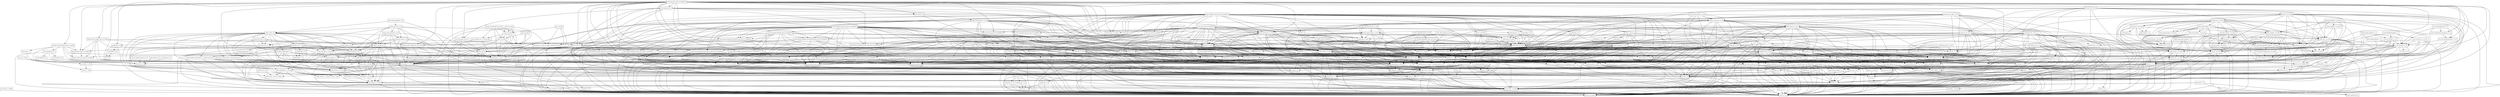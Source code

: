 digraph dependencies {
  node [shape = box, fontsize=10.0];
  FastInfoset_1_2_15 -> xml_apis_1_4_01;
  HdrHistogram_2_1_9 -> jaxb_api_2_4_0;
  HikariCP_java7_2_4_13 -> hibernate_core_5_4_4_Final;
  HikariCP_java7_2_4_13 -> javassist_3_25_0_GA;
  HikariCP_java7_2_4_13 -> slf4j_api_2_0_0_alpha0;
  LatencyUtils_2_0_3 -> HdrHistogram_2_1_9;
  activemq_artemis_native_1_0_0 -> jboss_logging_3_4_1_Final;
  ant_1_10_6 -> ant_launcher_1_10_6;
  ant_1_10_6 -> xml_apis_1_4_01;
  arjuna_5_9_6_Final -> artemis_journal_2_9_0;
  arjuna_5_9_6_Final -> common_5_9_6_Final;
  arjuna_5_9_6_Final -> geronimo_jta_1_1_spec_1_1_1;
  arjuna_5_9_6_Final -> jboss_logging_3_4_1_Final;
  artemis_commons_2_9_0 -> commons_beanutils_1_9_4;
  artemis_commons_2_9_0 -> jboss_logging_3_4_1_Final;
  artemis_commons_2_9_0 -> jboss_logmanager_2_1_14_Final;
  artemis_commons_2_9_0 -> netty_buffer_4_1_39_Final;
  artemis_commons_2_9_0 -> netty_common_4_1_39_Final;
  artemis_commons_2_9_0 -> netty_handler_4_1_39_Final;
  artemis_commons_2_9_0 -> netty_transport_4_1_39_Final;
  artemis_core_client_2_9_0 -> artemis_commons_2_9_0;
  artemis_core_client_2_9_0 -> geronimo_json_1_0_spec_1_0_alpha_1;
  artemis_core_client_2_9_0 -> geronimo_jta_1_1_spec_1_1_1;
  artemis_core_client_2_9_0 -> jboss_logging_3_4_1_Final;
  artemis_core_client_2_9_0 -> netty_buffer_4_1_39_Final;
  artemis_core_client_2_9_0 -> netty_codec_4_1_39_Final;
  artemis_core_client_2_9_0 -> netty_codec_http_4_1_39_Final;
  artemis_core_client_2_9_0 -> netty_common_4_1_39_Final;
  artemis_core_client_2_9_0 -> netty_handler_4_1_39_Final;
  artemis_core_client_2_9_0 -> netty_transport_4_1_39_Final;
  artemis_core_client_2_9_0 -> netty_transport_native_epoll_4_1_39_Final_linux_x86_64;
  artemis_core_client_2_9_0 -> netty_transport_native_kqueue_4_1_39_Final_osx_x86_64;
  artemis_core_client_2_9_0 -> xml_apis_1_4_01;
  artemis_jdbc_store_2_9_0 -> artemis_commons_2_9_0;
  artemis_jdbc_store_2_9_0 -> artemis_core_client_2_9_0;
  artemis_jdbc_store_2_9_0 -> artemis_journal_2_9_0;
  artemis_jdbc_store_2_9_0 -> jboss_logging_3_4_1_Final;
  artemis_jdbc_store_2_9_0 -> postgresql_42_2_6;
  artemis_jms_client_2_9_0 -> artemis_commons_2_9_0;
  artemis_jms_client_2_9_0 -> artemis_core_client_2_9_0;
  artemis_jms_client_2_9_0 -> artemis_selector_2_9_0;
  artemis_jms_client_2_9_0 -> geronimo_jms_2_0_spec_1_0_alpha_2_patched_auto_name;
  artemis_jms_client_2_9_0 -> geronimo_jta_1_1_spec_1_1_1;
  artemis_jms_client_2_9_0 -> jboss_logging_3_4_1_Final;
  artemis_jms_server_2_9_0 -> artemis_commons_2_9_0;
  artemis_jms_server_2_9_0 -> artemis_core_client_2_9_0;
  artemis_jms_server_2_9_0 -> artemis_jms_client_2_9_0;
  artemis_jms_server_2_9_0 -> artemis_journal_2_9_0;
  artemis_jms_server_2_9_0 -> artemis_server_2_9_0;
  artemis_jms_server_2_9_0 -> artemis_service_extensions_2_9_0;
  artemis_jms_server_2_9_0 -> geronimo_jms_2_0_spec_1_0_alpha_2_patched_auto_name;
  artemis_jms_server_2_9_0 -> geronimo_jta_1_1_spec_1_1_1;
  artemis_jms_server_2_9_0 -> jboss_logging_3_4_1_Final;
  artemis_jms_server_2_9_0 -> xml_apis_1_4_01;
  artemis_journal_2_9_0 -> activemq_artemis_native_1_0_0;
  artemis_journal_2_9_0 -> artemis_commons_2_9_0;
  artemis_journal_2_9_0 -> jboss_logging_3_4_1_Final;
  artemis_journal_2_9_0 -> netty_buffer_4_1_39_Final;
  artemis_journal_2_9_0 -> netty_common_4_1_39_Final;
  artemis_selector_2_9_0 -> artemis_commons_2_9_0;
  artemis_selector_2_9_0 -> xml_apis_1_4_01;
  artemis_server_2_9_0 -> artemis_commons_2_9_0;
  artemis_server_2_9_0 -> artemis_core_client_2_9_0;
  artemis_server_2_9_0 -> artemis_jdbc_store_2_9_0;
  artemis_server_2_9_0 -> artemis_journal_2_9_0;
  artemis_server_2_9_0 -> artemis_selector_2_9_0;
  artemis_server_2_9_0 -> commons_beanutils_1_9_4;
  artemis_server_2_9_0 -> commons_configuration2_2_4;
  artemis_server_2_9_0 -> commons_lang3_3_9;
  artemis_server_2_9_0 -> geronimo_json_1_0_spec_1_0_alpha_1;
  artemis_server_2_9_0 -> geronimo_jta_1_1_spec_1_1_1;
  artemis_server_2_9_0 -> jboss_logging_3_4_1_Final;
  artemis_server_2_9_0 -> jboss_logmanager_2_1_14_Final;
  artemis_server_2_9_0 -> micrometer_core_1_1_4;
  artemis_server_2_9_0 -> netty_buffer_4_1_39_Final;
  artemis_server_2_9_0 -> netty_codec_4_1_39_Final;
  artemis_server_2_9_0 -> netty_codec_http_4_1_39_Final;
  artemis_server_2_9_0 -> netty_common_4_1_39_Final;
  artemis_server_2_9_0 -> netty_handler_4_1_39_Final;
  artemis_server_2_9_0 -> netty_transport_4_1_39_Final;
  artemis_server_2_9_0 -> netty_transport_native_epoll_4_1_39_Final_linux_x86_64;
  artemis_server_2_9_0 -> netty_transport_native_kqueue_4_1_39_Final_osx_x86_64;
  artemis_server_2_9_0 -> xml_apis_1_4_01;
  artemis_service_extensions_2_9_0 -> artemis_commons_2_9_0;
  artemis_service_extensions_2_9_0 -> artemis_core_client_2_9_0;
  artemis_service_extensions_2_9_0 -> artemis_jms_client_2_9_0;
  artemis_service_extensions_2_9_0 -> geronimo_jta_1_1_spec_1_1_1;
  artemis_service_extensions_2_9_0 -> jboss_logging_3_4_1_Final;
  artemis_service_extensions_2_9_0 -> xml_apis_1_4_01;
  artemis_spring_integration_2_9_0 -> artemis_jms_server_2_9_0;
  artemis_spring_integration_2_9_0 -> artemis_server_2_9_0;
  artemis_spring_integration_2_9_0 -> spring_beans_5_2_0_RC1;
  asm_analysis_7_2_beta -> asm_7_2_beta;
  asm_analysis_7_2_beta -> asm_tree_7_2_beta;
  asm_tree_7_2_beta -> asm_7_2_beta;
  asm_util_7_2_beta -> asm_7_2_beta;
  asm_util_7_2_beta -> asm_analysis_7_2_beta;
  asm_util_7_2_beta -> asm_tree_7_2_beta;
  aspectjweaver_1_9_4 -> jcl_over_slf4j_2_0_0_alpha0;
  aspectjweaver_1_9_4 -> xml_apis_1_4_01;
  atmosphere_runtime_2_4_30_vaadin1 -> commons_pool2_2_7_0;
  atmosphere_runtime_2_4_30_vaadin1 -> javax_annotation_api_1_3_2;
  atmosphere_runtime_2_4_30_vaadin1 -> jaxb_api_2_4_0;
  atmosphere_runtime_2_4_30_vaadin1 -> json_20190722;
  atmosphere_runtime_2_4_30_vaadin1 -> vaadin_slf4j_jdk14_1_6_1;
  atmosphere_runtime_2_4_30_vaadin1 -> xml_apis_1_4_01;
  aws_java_sdk_cloudwatch_1_11_613 -> aws_java_sdk_core_1_11_613;
  aws_java_sdk_cloudwatch_1_11_613 -> jackson_databind_2_10_0_pr1;
  aws_java_sdk_cloudwatch_1_11_613 -> jcl_over_slf4j_2_0_0_alpha0;
  aws_java_sdk_cloudwatch_1_11_613 -> jmespath_java_1_11_613;
  aws_java_sdk_cloudwatch_1_11_613 -> xml_apis_1_4_01;
  aws_java_sdk_core_1_11_613 -> httpclient_4_5_9;
  aws_java_sdk_core_1_11_613 -> httpcore_4_4_11;
  aws_java_sdk_core_1_11_613 -> ion_java_1_5_0;
  aws_java_sdk_core_1_11_613 -> jackson_annotations_2_10_0_pr1;
  aws_java_sdk_core_1_11_613 -> jackson_core_2_10_0_pr1;
  aws_java_sdk_core_1_11_613 -> jackson_databind_2_10_0_pr1;
  aws_java_sdk_core_1_11_613 -> jackson_dataformat_cbor_2_10_0_pr1;
  aws_java_sdk_core_1_11_613 -> jaxb_api_2_4_0;
  aws_java_sdk_core_1_11_613 -> jcl_over_slf4j_2_0_0_alpha0;
  aws_java_sdk_core_1_11_613 -> joda_time_2_10_3;
  aws_java_sdk_core_1_11_613 -> xml_apis_1_4_01;
  aws_java_sdk_ec2_1_11_613 -> aws_java_sdk_core_1_11_613;
  aws_java_sdk_ec2_1_11_613 -> jackson_databind_2_10_0_pr1;
  aws_java_sdk_ec2_1_11_613 -> jcl_over_slf4j_2_0_0_alpha0;
  aws_java_sdk_ec2_1_11_613 -> jmespath_java_1_11_613;
  aws_java_sdk_ec2_1_11_613 -> xml_apis_1_4_01;
  aws_java_sdk_logs_1_11_613 -> aws_java_sdk_core_1_11_613;
  aws_java_sdk_logs_1_11_613 -> jackson_annotations_2_10_0_pr1;
  aws_java_sdk_logs_1_11_613 -> jackson_core_2_10_0_pr1;
  aws_java_sdk_logs_1_11_613 -> jcl_over_slf4j_2_0_0_alpha0;
  aws_java_sdk_secretsmanager_1_11_613 -> aws_java_sdk_core_1_11_613;
  aws_java_sdk_secretsmanager_1_11_613 -> jackson_core_2_10_0_pr1;
  aws_java_sdk_secretsmanager_1_11_613 -> jcl_over_slf4j_2_0_0_alpha0;
  aws_secretsmanager_caching_java_1_0_0 -> aws_java_sdk_core_1_11_613;
  aws_secretsmanager_caching_java_1_0_0 -> aws_java_sdk_secretsmanager_1_11_613;
  aws_secretsmanager_jdbc_1_0_2 -> aws_java_sdk_core_1_11_613;
  aws_secretsmanager_jdbc_1_0_2 -> aws_java_sdk_secretsmanager_1_11_613;
  aws_secretsmanager_jdbc_1_0_2 -> aws_secretsmanager_caching_java_1_0_0;
  aws_secretsmanager_jdbc_1_0_2 -> jackson_databind_2_10_0_pr1;
  bcpkix_jdk15on_1_62 -> bcprov_jdk15on_1_62;
  cglib_3_3_0 -> ant_1_10_6;
  cglib_3_3_0 -> asm_7_2_beta;
  citizen_intelligence_agency_2019_8_18_SNAPSHOT -> commons_beanutils_1_9_4;
  citizen_intelligence_agency_2019_8_18_SNAPSHOT -> commons_lang_2_6_0_redhat_7;
  citizen_intelligence_agency_2019_8_18_SNAPSHOT -> commons_lang3_3_9;
  citizen_intelligence_agency_2019_8_18_SNAPSHOT -> commons_text_1_7;
  citizen_intelligence_agency_2019_8_18_SNAPSHOT -> dcharts_2_0_0_hack23;
  citizen_intelligence_agency_2019_8_18_SNAPSHOT -> gantt_addon_1_0_4;
  citizen_intelligence_agency_2019_8_18_SNAPSHOT -> javax_annotation_api_1_3_2;
  citizen_intelligence_agency_2019_8_18_SNAPSHOT -> javax_persistence_api_2_2;
  citizen_intelligence_agency_2019_8_18_SNAPSHOT -> joda_time_2_10_3;
  citizen_intelligence_agency_2019_8_18_SNAPSHOT -> jsoup_1_12_1;
  citizen_intelligence_agency_2019_8_18_SNAPSHOT -> model_external_riksdagen_documentcontent_impl_2019_8_18_SNAPSHOT;
  citizen_intelligence_agency_2019_8_18_SNAPSHOT -> model_external_riksdagen_dokumentlista_impl_2019_8_18_SNAPSHOT;
  citizen_intelligence_agency_2019_8_18_SNAPSHOT -> model_external_riksdagen_dokumentstatus_impl_2019_8_18_SNAPSHOT;
  citizen_intelligence_agency_2019_8_18_SNAPSHOT -> model_external_riksdagen_person_impl_2019_8_18_SNAPSHOT;
  citizen_intelligence_agency_2019_8_18_SNAPSHOT -> model_external_worldbank_countries_impl_2019_8_18_SNAPSHOT;
  citizen_intelligence_agency_2019_8_18_SNAPSHOT -> model_external_worldbank_data_impl_2019_8_18_SNAPSHOT;
  citizen_intelligence_agency_2019_8_18_SNAPSHOT -> model_internal_application_user_impl_2019_8_18_SNAPSHOT;
  citizen_intelligence_agency_2019_8_18_SNAPSHOT -> qrcode_2_1;
  citizen_intelligence_agency_2019_8_18_SNAPSHOT -> responsive_layout_2_1_1;
  citizen_intelligence_agency_2019_8_18_SNAPSHOT -> service_api_2019_8_18_SNAPSHOT;
  citizen_intelligence_agency_2019_8_18_SNAPSHOT -> service_external_esv_2019_8_18_SNAPSHOT;
  citizen_intelligence_agency_2019_8_18_SNAPSHOT -> slf4j_api_2_0_0_alpha0;
  citizen_intelligence_agency_2019_8_18_SNAPSHOT -> spring_aop_5_2_0_RC1;
  citizen_intelligence_agency_2019_8_18_SNAPSHOT -> spring_beans_5_2_0_RC1;
  citizen_intelligence_agency_2019_8_18_SNAPSHOT -> spring_context_5_2_0_RC1;
  citizen_intelligence_agency_2019_8_18_SNAPSHOT -> spring_security_core_5_2_0_M4;
  citizen_intelligence_agency_2019_8_18_SNAPSHOT -> spring_security_web_5_2_0_M4;
  citizen_intelligence_agency_2019_8_18_SNAPSHOT -> spring_tx_5_2_0_RC1;
  citizen_intelligence_agency_2019_8_18_SNAPSHOT -> spring_web_5_2_0_RC1;
  citizen_intelligence_agency_2019_8_18_SNAPSHOT -> statistics_card_0_3_2;
  citizen_intelligence_agency_2019_8_18_SNAPSHOT -> vaadin_grid_util_2_1_1;
  citizen_intelligence_agency_2019_8_18_SNAPSHOT -> vaadin_server_8_9_0_beta2;
  citizen_intelligence_agency_2019_8_18_SNAPSHOT -> vaadin_shared_8_9_0_beta2;
  citizen_intelligence_agency_2019_8_18_SNAPSHOT -> vaadin_spring_3_2_1;
  citizen_intelligence_agency_2019_8_18_SNAPSHOT -> web_widgets_2019_8_18_SNAPSHOT;
  citizen_intelligence_agency_2019_8_18_SNAPSHOT -> wt_pdf_viewer_2_0_1;
  citizen_intelligence_agency_2019_8_18_SNAPSHOT -> yauaa_5_11;
  classgraph_4_8_45 -> xml_apis_1_4_01;
  cloudwatchlogbackappender_1_11 -> aws_java_sdk_core_1_11_613;
  cloudwatchlogbackappender_1_11 -> aws_java_sdk_ec2_1_11_613;
  cloudwatchlogbackappender_1_11 -> aws_java_sdk_logs_1_11_613;
  cloudwatchlogbackappender_1_11 -> logback_classic_1_3_0_alpha4;
  cloudwatchlogbackappender_1_11 -> logback_core_1_3_0_alpha4;
  colt_2_1_4 -> concurrent_1_3_4;
  common_5_9_6_Final -> jboss_logging_3_4_1_Final;
  common_5_9_6_Final -> xml_apis_1_4_01;
  commons_beanutils_1_9_4 -> commons_collections_3_2_2_redhat_2;
  commons_beanutils_1_9_4 -> jcl_over_slf4j_2_0_0_alpha0;
  commons_collections4_4_4 -> xml_apis_1_4_01;
  commons_configuration2_2_4 -> commons_beanutils_1_9_4;
  commons_configuration2_2_4 -> commons_codec_1_13;
  commons_configuration2_2_4 -> commons_lang3_3_9;
  commons_configuration2_2_4 -> commons_text_1_7;
  commons_configuration2_2_4 -> jackson_databind_2_10_0_pr1;
  commons_configuration2_2_4 -> jcl_over_slf4j_2_0_0_alpha0;
  commons_configuration2_2_4 -> snakeyaml_1_25;
  commons_configuration2_2_4 -> spring_beans_5_2_0_RC1;
  commons_configuration2_2_4 -> spring_core_5_2_0_RC1;
  commons_configuration2_2_4 -> xml_apis_1_4_01;
  commons_dbcp2_2_7_0 -> commons_pool2_2_7_0;
  commons_dbcp2_2_7_0 -> geronimo_jta_1_1_spec_1_1_1;
  commons_dbcp2_2_7_0 -> jcl_over_slf4j_2_0_0_alpha0;
  commons_pool2_2_7_0 -> cglib_3_3_0;
  commons_text_1_7 -> commons_lang3_3_9;
  commons_text_1_7 -> xml_apis_1_4_01;
  confirmdialog_3_1_1 -> vaadin_server_8_9_0_beta2;
  confirmdialog_3_1_1 -> vaadin_shared_8_9_0_beta2;
  core_1_1_2 -> arpack_combined_all_0_1;
  dcharts_2_0_0_hack23 -> commons_codec_1_13;
  dcharts_2_0_0_hack23 -> commons_lang3_3_9;
  dcharts_2_0_0_hack23 -> gwt_user_2_8_2;
  dcharts_2_0_0_hack23 -> vaadin_client_8_9_0_beta2;
  dcharts_2_0_0_hack23 -> vaadin_server_8_9_0_beta2;
  dcharts_2_0_0_hack23 -> vaadin_shared_8_9_0_beta2;
  dom4j_2_1_1 -> jaxb_api_2_4_0;
  dom4j_2_1_1 -> xml_apis_1_4_01;
  drools_compiler_7_25_0_Final -> antlr_runtime_3_5_2;
  drools_compiler_7_25_0_Final -> drools_core_7_25_0_Final;
  drools_compiler_7_25_0_Final -> gwt_dev_2_8_2;
  drools_compiler_7_25_0_Final -> jaxb_api_2_4_0;
  drools_compiler_7_25_0_Final -> jaxb_xjc_2_4_0_b180830_0438;
  drools_compiler_7_25_0_Final -> kie_api_7_25_0_Final;
  drools_compiler_7_25_0_Final -> kie_internal_7_25_0_Final;
  drools_compiler_7_25_0_Final -> kie_soup_commons_7_25_0_Final;
  drools_compiler_7_25_0_Final -> kie_soup_maven_support_7_25_0_Final;
  drools_compiler_7_25_0_Final -> kie_soup_project_datamodel_commons_7_25_0_Final;
  drools_compiler_7_25_0_Final -> mvel2_2_4_4_Final;
  drools_compiler_7_25_0_Final -> protobuf_java_3_9_1;
  drools_compiler_7_25_0_Final -> slf4j_api_2_0_0_alpha0;
  drools_compiler_7_25_0_Final -> xml_apis_1_4_01;
  drools_compiler_7_25_0_Final -> xstream_1_4_11_1;
  drools_core_7_25_0_Final -> commons_codec_1_13;
  drools_core_7_25_0_Final -> jaxb_api_2_4_0;
  drools_core_7_25_0_Final -> jaxb_xjc_2_4_0_b180830_0438;
  drools_core_7_25_0_Final -> kie_api_7_25_0_Final;
  drools_core_7_25_0_Final -> kie_internal_7_25_0_Final;
  drools_core_7_25_0_Final -> kie_soup_commons_7_25_0_Final;
  drools_core_7_25_0_Final -> kie_soup_project_datamodel_commons_7_25_0_Final;
  drools_core_7_25_0_Final -> mvel2_2_4_4_Final;
  drools_core_7_25_0_Final -> protobuf_java_3_9_1;
  drools_core_7_25_0_Final -> slf4j_api_2_0_0_alpha0;
  drools_core_7_25_0_Final -> xml_apis_1_4_01;
  drools_core_7_25_0_Final -> xstream_1_4_11_1;
  drools_decisiontables_7_25_0_Final -> drools_compiler_7_25_0_Final;
  drools_decisiontables_7_25_0_Final -> drools_core_7_25_0_Final;
  drools_decisiontables_7_25_0_Final -> drools_templates_7_25_0_Final;
  drools_decisiontables_7_25_0_Final -> kie_api_7_25_0_Final;
  drools_decisiontables_7_25_0_Final -> kie_internal_7_25_0_Final;
  drools_decisiontables_7_25_0_Final -> poi_4_1_0;
  drools_decisiontables_7_25_0_Final -> poi_ooxml_4_1_0;
  drools_decisiontables_7_25_0_Final -> slf4j_api_2_0_0_alpha0;
  drools_model_compiler_7_25_0_Final -> drools_canonical_model_7_25_0_Final;
  drools_model_compiler_7_25_0_Final -> drools_compiler_7_25_0_Final;
  drools_model_compiler_7_25_0_Final -> drools_core_7_25_0_Final;
  drools_model_compiler_7_25_0_Final -> drools_mvel_compiler_7_25_0_Final;
  drools_model_compiler_7_25_0_Final -> drools_mvel_parser_7_25_0_Final;
  drools_model_compiler_7_25_0_Final -> javaparser_core_3_13_10;
  drools_model_compiler_7_25_0_Final -> kie_api_7_25_0_Final;
  drools_model_compiler_7_25_0_Final -> kie_internal_7_25_0_Final;
  drools_model_compiler_7_25_0_Final -> kie_soup_maven_support_7_25_0_Final;
  drools_model_compiler_7_25_0_Final -> kie_soup_project_datamodel_commons_7_25_0_Final;
  drools_model_compiler_7_25_0_Final -> mvel2_2_4_4_Final;
  drools_model_compiler_7_25_0_Final -> slf4j_api_2_0_0_alpha0;
  drools_mvel_compiler_7_25_0_Final -> drools_core_7_25_0_Final;
  drools_mvel_compiler_7_25_0_Final -> drools_mvel_parser_7_25_0_Final;
  drools_mvel_compiler_7_25_0_Final -> javaparser_core_3_13_10;
  drools_mvel_compiler_7_25_0_Final -> kie_soup_project_datamodel_commons_7_25_0_Final;
  drools_mvel_compiler_7_25_0_Final -> slf4j_api_2_0_0_alpha0;
  drools_mvel_parser_7_25_0_Final -> javaparser_core_3_13_10;
  drools_templates_7_25_0_Final -> drools_compiler_7_25_0_Final;
  drools_templates_7_25_0_Final -> drools_core_7_25_0_Final;
  drools_templates_7_25_0_Final -> kie_api_7_25_0_Final;
  drools_templates_7_25_0_Final -> mvel2_2_4_4_Final;
  easybinder_0_5 -> gentyref_1_2_0_vaadin1;
  easybinder_0_5 -> javax_persistence_api_2_2;
  easybinder_0_5 -> vaadin_server_8_9_0_beta2;
  easybinder_0_5 -> vaadin_shared_8_9_0_beta2;
  easybinder_0_5 -> validation_api_2_0_1_Final;
  ehcache_3_8_0 -> cache_api_1_1_1;
  ehcache_3_8_0 -> jaxb_api_2_4_0;
  ehcache_3_8_0 -> jsr305_3_0_2;
  ehcache_3_8_0 -> slf4j_api_2_0_0_alpha0;
  ehcache_3_8_0 -> xml_apis_1_4_01;
  encrypt_properties_2019_8_18_SNAPSHOT -> bcprov_jdk15on_1_62;
  encrypt_properties_2019_8_18_SNAPSHOT -> jasypt_1_9_3_redhat_3;
  fluent_hc_4_5_9 -> httpclient_4_5_9;
  fluent_hc_4_5_9 -> httpcore_4_4_11;
  gantt_addon_1_0_4 -> gwt_user_2_8_2;
  gantt_addon_1_0_4 -> vaadin_client_8_9_0_beta2;
  gantt_addon_1_0_4 -> vaadin_server_8_9_0_beta2;
  gantt_addon_1_0_4 -> vaadin_shared_8_9_0_beta2;
  geronimo_jms_2_0_spec_1_0_alpha_2_patched_auto_name -> geronimo_jta_1_1_spec_1_1_1;
  googleauth_1_2_0 -> commons_codec_1_13;
  googleauth_1_2_0 -> httpclient_4_5_9;
  guava_28_0_jre -> animal_sniffer_annotations_1_17;
  guava_28_0_jre -> checker_qual_2_8_1;
  guava_28_0_jre -> error_prone_annotations_2_3_2;
  guava_28_0_jre -> j2objc_annotations_1_3;
  guava_28_0_jre -> jsr305_3_0_2;
  gwt_dev_2_8_2 -> animal_sniffer_annotations_1_17;
  gwt_dev_2_8_2 -> ant_1_10_6;
  gwt_dev_2_8_2 -> asm_7_2_beta;
  gwt_dev_2_8_2 -> colt_2_1_4;
  gwt_dev_2_8_2 -> gson_2_8_5;
  gwt_dev_2_8_2 -> j2objc_annotations_1_3;
  gwt_dev_2_8_2 -> jsr305_3_0_2;
  gwt_dev_2_8_2 -> xml_apis_1_4_01;
  gwt_elemental_2_8_2 -> gwt_user_2_8_2;
  gwt_user_2_8_2 -> asm_7_2_beta;
  gwt_user_2_8_2 -> commons_io_2_6;
  gwt_user_2_8_2 -> gson_2_8_5;
  gwt_user_2_8_2 -> gwt_dev_2_8_2;
  gwt_user_2_8_2 -> icu4j_64_2;
  gwt_user_2_8_2 -> jcl_over_slf4j_2_0_0_alpha0;
  gwt_user_2_8_2 -> jsinterop_annotations_1_0_2;
  gwt_user_2_8_2 -> jsr305_3_0_2;
  gwt_user_2_8_2 -> sac_1_3;
  gwt_user_2_8_2 -> validation_api_2_0_1_Final;
  gwt_user_2_8_2 -> xml_apis_1_4_01;
  hibernate_commons_annotations_5_1_0_Final -> jboss_logging_3_4_1_Final;
  hibernate_core_5_4_4_Final -> ant_1_10_6;
  hibernate_core_5_4_4_Final -> antlr_2_7_7_redhat_7;
  hibernate_core_5_4_4_Final -> byte_buddy_1_10_1;
  hibernate_core_5_4_4_Final -> classmate_1_5_0;
  hibernate_core_5_4_4_Final -> dom4j_2_1_1;
  hibernate_core_5_4_4_Final -> geronimo_jta_1_1_spec_1_1_1;
  hibernate_core_5_4_4_Final -> hibernate_commons_annotations_5_1_0_Final;
  hibernate_core_5_4_4_Final -> jandex_2_1_1_Final;
  hibernate_core_5_4_4_Final -> javassist_3_25_0_GA;
  hibernate_core_5_4_4_Final -> javax_persistence_api_2_2;
  hibernate_core_5_4_4_Final -> jaxb_api_2_4_0;
  hibernate_core_5_4_4_Final -> jboss_logging_3_4_1_Final;
  hibernate_core_5_4_4_Final -> validation_api_2_0_1_Final;
  hibernate_core_5_4_4_Final -> xml_apis_1_4_01;
  hibernate_jcache_5_4_4_Final -> cache_api_1_1_1;
  hibernate_jcache_5_4_4_Final -> hibernate_core_5_4_4_Final;
  hibernate_search_backend_lucene_6_0_0_Alpha8 -> hibernate_search_engine_6_0_0_Alpha8;
  hibernate_search_backend_lucene_6_0_0_Alpha8 -> hibernate_search_util_common_6_0_0_Alpha8;
  hibernate_search_backend_lucene_6_0_0_Alpha8 -> jboss_logging_3_4_1_Final;
  hibernate_search_backend_lucene_6_0_0_Alpha8 -> lucene_analyzers_common_8_2_0;
  hibernate_search_backend_lucene_6_0_0_Alpha8 -> lucene_core_8_2_0;
  hibernate_search_backend_lucene_6_0_0_Alpha8 -> lucene_join_8_1_1;
  hibernate_search_backend_lucene_6_0_0_Alpha8 -> lucene_queryparser_8_2_0;
  hibernate_search_engine_6_0_0_Alpha8 -> hibernate_search_util_common_6_0_0_Alpha8;
  hibernate_search_engine_6_0_0_Alpha8 -> jboss_logging_3_4_1_Final;
  hibernate_search_mapper_orm_6_0_0_Alpha8 -> geronimo_jta_1_1_spec_1_1_1;
  hibernate_search_mapper_orm_6_0_0_Alpha8 -> hibernate_commons_annotations_5_1_0_Final;
  hibernate_search_mapper_orm_6_0_0_Alpha8 -> hibernate_core_5_4_4_Final;
  hibernate_search_mapper_orm_6_0_0_Alpha8 -> hibernate_search_engine_6_0_0_Alpha8;
  hibernate_search_mapper_orm_6_0_0_Alpha8 -> hibernate_search_mapper_pojo_6_0_0_Alpha8;
  hibernate_search_mapper_orm_6_0_0_Alpha8 -> hibernate_search_util_common_6_0_0_Alpha8;
  hibernate_search_mapper_orm_6_0_0_Alpha8 -> javax_persistence_api_2_2;
  hibernate_search_mapper_orm_6_0_0_Alpha8 -> jboss_logging_3_4_1_Final;
  hibernate_search_mapper_pojo_6_0_0_Alpha8 -> hibernate_commons_annotations_5_1_0_Final;
  hibernate_search_mapper_pojo_6_0_0_Alpha8 -> hibernate_search_engine_6_0_0_Alpha8;
  hibernate_search_mapper_pojo_6_0_0_Alpha8 -> hibernate_search_util_common_6_0_0_Alpha8;
  hibernate_search_mapper_pojo_6_0_0_Alpha8 -> jboss_logging_3_4_1_Final;
  hibernate_search_util_common_6_0_0_Alpha8 -> jboss_logging_3_4_1_Final;
  hibernate_validator_6_1_0_Alpha6 -> classmate_1_5_0;
  hibernate_validator_6_1_0_Alpha6 -> javax_persistence_api_2_2;
  hibernate_validator_6_1_0_Alpha6 -> jboss_logging_3_4_1_Final;
  hibernate_validator_6_1_0_Alpha6 -> joda_time_2_10_3;
  hibernate_validator_6_1_0_Alpha6 -> jsoup_1_12_1;
  hibernate_validator_6_1_0_Alpha6 -> validation_api_2_0_1_Final;
  hibernate_validator_6_1_0_Alpha6 -> xml_apis_1_4_01;
  httpclient_4_5_9 -> commons_codec_1_13;
  httpclient_4_5_9 -> httpcore_4_4_11;
  httpclient_4_5_9 -> jcl_over_slf4j_2_0_0_alpha0;
  hyperjaxb3_ejb_roundtrip_0_6_2 -> commons_io_2_6;
  hyperjaxb3_ejb_roundtrip_0_6_2 -> commons_lang3_3_9;
  hyperjaxb3_ejb_roundtrip_0_6_2 -> hyperjaxb3_ejb_runtime_0_6_2;
  hyperjaxb3_ejb_roundtrip_0_6_2 -> javax_persistence_api_2_2;
  hyperjaxb3_ejb_roundtrip_0_6_2 -> jaxb_api_2_4_0;
  hyperjaxb3_ejb_roundtrip_0_6_2 -> jaxb2_basics_runtime_0_12_0;
  hyperjaxb3_ejb_roundtrip_0_6_2 -> jaxb2_basics_testing_0_10_0;
  hyperjaxb3_ejb_roundtrip_0_6_2 -> jcl_over_slf4j_2_0_0_alpha0;
  hyperjaxb3_ejb_roundtrip_0_6_2 -> xml_apis_1_4_01;
  hyperjaxb3_ejb_runtime_0_6_2 -> commons_lang3_3_9;
  hyperjaxb3_ejb_runtime_0_6_2 -> javax_persistence_api_2_2;
  hyperjaxb3_ejb_runtime_0_6_2 -> jaxb_api_2_4_0;
  hyperjaxb3_ejb_runtime_0_6_2 -> xml_apis_1_4_01;
  icu4j_64_2 -> xml_apis_1_4_01;
  istack_commons_runtime_3_0_7 -> activation_1_1;
  istack_commons_runtime_3_0_7 -> xml_apis_1_4_01;
  jackson_databind_2_10_0_pr1 -> jackson_annotations_2_10_0_pr1;
  jackson_databind_2_10_0_pr1 -> jackson_core_2_10_0_pr1;
  jackson_databind_2_10_0_pr1 -> xml_apis_1_4_01;
  jackson_dataformat_cbor_2_10_0_pr1 -> jackson_core_2_10_0_pr1;
  jackson_dataformat_cbor_2_10_0_pr1 -> jackson_databind_2_10_0_pr1;
  jackson_datatype_jdk8_2_10_0_pr1 -> jackson_core_2_10_0_pr1;
  jackson_datatype_jdk8_2_10_0_pr1 -> jackson_databind_2_10_0_pr1;
  jandex_2_1_1_Final -> ant_1_10_6;
  jasypt_1_9_3_redhat_3 -> icu4j_64_2;
  jasypt_hibernate4_1_9_3 -> hibernate_core_5_4_4_Final;
  jasypt_hibernate4_1_9_3 -> jasypt_1_9_3_redhat_3;
  jasypt_spring31_1_9_3_redhat_3 -> jasypt_1_9_3_redhat_3;
  jasypt_spring31_1_9_3_redhat_3 -> spring_beans_5_2_0_RC1;
  jasypt_spring31_1_9_3_redhat_3 -> spring_context_5_2_0_RC1;
  jasypt_spring31_1_9_3_redhat_3 -> spring_core_5_2_0_RC1;
  jasypt_spring31_1_9_3_redhat_3 -> xml_apis_1_4_01;
  javamelody_core_1_79_0 -> activation_1_1;
  javamelody_core_1_79_0 -> aws_java_sdk_cloudwatch_1_11_613;
  javamelody_core_1_79_0 -> cache_api_1_1_1;
  javamelody_core_1_79_0 -> commons_dbcp2_2_7_0;
  javamelody_core_1_79_0 -> javax_interceptor_api_1_2_2;
  javamelody_core_1_79_0 -> javax_mail_1_6_2;
  javamelody_core_1_79_0 -> javax_persistence_api_2_2;
  javamelody_core_1_79_0 -> jrobin_1_6_0;
  javamelody_core_1_79_0 -> log4j_over_slf4j_2_0_0_alpha0;
  javamelody_core_1_79_0 -> logback_classic_1_3_0_alpha4;
  javamelody_core_1_79_0 -> logback_core_1_3_0_alpha4;
  javamelody_core_1_79_0 -> openpdf_1_3_3;
  javamelody_core_1_79_0 -> quartz_2_3_1;
  javamelody_core_1_79_0 -> slf4j_api_2_0_0_alpha0;
  javamelody_core_1_79_0 -> spring_aop_5_2_0_RC1;
  javamelody_core_1_79_0 -> spring_beans_5_2_0_RC1;
  javamelody_core_1_79_0 -> spring_context_5_2_0_RC1;
  javamelody_core_1_79_0 -> spring_core_5_2_0_RC1;
  javamelody_core_1_79_0 -> spring_web_5_2_0_RC1;
  javamelody_core_1_79_0 -> xml_apis_1_4_01;
  javamelody_core_1_79_0 -> xstream_1_4_11_1;
  javax_activation_api_1_2_0 -> activation_1_1;
  javax_mail_1_6_2 -> activation_1_1;
  javax_mail_1_6_2 -> xml_apis_1_4_01;
  javers_core_5_6_3 -> classgraph_4_8_45;
  javers_core_5_6_3 -> gson_2_8_5;
  javers_core_5_6_3 -> guava_28_0_jre;
  javers_core_5_6_3 -> joda_time_2_10_3;
  javers_core_5_6_3 -> picocontainer_2_15;
  javers_core_5_6_3 -> slf4j_api_2_0_0_alpha0;
  javers_persistence_sql_5_6_3 -> guava_28_0_jre;
  javers_persistence_sql_5_6_3 -> javers_core_5_6_3;
  javers_persistence_sql_5_6_3 -> polyjdbc_0_7_6;
  javers_persistence_sql_5_6_3 -> slf4j_api_2_0_0_alpha0;
  javers_spring_5_6_3 -> aspectjweaver_1_9_4;
  javers_spring_5_6_3 -> javers_core_5_6_3;
  javers_spring_5_6_3 -> spring_data_commons_2_2_0_RC2;
  javers_spring_5_6_3 -> spring_security_core_5_2_0_M4;
  javers_spring_jpa_5_6_3 -> aspectjweaver_1_9_4;
  javers_spring_jpa_5_6_3 -> hibernate_core_5_4_4_Final;
  javers_spring_jpa_5_6_3 -> javax_persistence_api_2_2;
  javers_spring_jpa_5_6_3 -> javers_core_5_6_3;
  javers_spring_jpa_5_6_3 -> javers_persistence_sql_5_6_3;
  javers_spring_jpa_5_6_3 -> javers_spring_5_6_3;
  javers_spring_jpa_5_6_3 -> jboss_transaction_api_1_2_spec_1_1_1_Final;
  javers_spring_jpa_5_6_3 -> slf4j_api_2_0_0_alpha0;
  javers_spring_jpa_5_6_3 -> spring_beans_5_2_0_RC1;
  javers_spring_jpa_5_6_3 -> spring_tx_5_2_0_RC1;
  jaxb_api_2_4_0 -> activation_1_1;
  jaxb_api_2_4_0 -> xml_apis_1_4_01;
  jaxb_core_2_3_0_1 -> activation_1_1;
  jaxb_core_2_3_0_1 -> jaxb_api_2_4_0;
  jaxb_core_2_3_0_1 -> xml_apis_1_4_01;
  jaxb_impl_2_4_0_b180830_0438 -> FastInfoset_1_2_15;
  jaxb_impl_2_4_0_b180830_0438 -> activation_1_1;
  jaxb_impl_2_4_0_b180830_0438 -> istack_commons_runtime_3_0_7;
  jaxb_impl_2_4_0_b180830_0438 -> jaxb_api_2_4_0;
  jaxb_impl_2_4_0_b180830_0438 -> jaxb_core_2_3_0_1;
  jaxb_impl_2_4_0_b180830_0438 -> stax_ex_1_8;
  jaxb_impl_2_4_0_b180830_0438 -> xml_apis_1_4_01;
  jaxb_runtime_2_3_1 -> FastInfoset_1_2_15;
  jaxb_runtime_2_3_1 -> activation_1_1;
  jaxb_runtime_2_3_1 -> istack_commons_runtime_3_0_7;
  jaxb_runtime_2_3_1 -> jaxb_api_2_4_0;
  jaxb_runtime_2_3_1 -> jaxb_core_2_3_0_1;
  jaxb_runtime_2_3_1 -> stax_ex_1_8;
  jaxb_runtime_2_3_1 -> xml_apis_1_4_01;
  jaxb_xjc_2_4_0_b180830_0438 -> activation_1_1;
  jaxb_xjc_2_4_0_b180830_0438 -> ant_1_10_6;
  jaxb_xjc_2_4_0_b180830_0438 -> istack_commons_runtime_3_0_7;
  jaxb_xjc_2_4_0_b180830_0438 -> jaxb_api_2_4_0;
  jaxb_xjc_2_4_0_b180830_0438 -> jaxb_core_2_3_0_1;
  jaxb_xjc_2_4_0_b180830_0438 -> xml_apis_1_4_01;
  jaxb2_basics_runtime_0_12_0 -> activation_1_1;
  jaxb2_basics_runtime_0_12_0 -> jaxb_api_2_4_0;
  jaxb2_basics_runtime_0_12_0 -> jaxb_core_2_3_0_1;
  jaxb2_basics_runtime_0_12_0 -> xml_apis_1_4_01;
  jaxb2_basics_testing_0_10_0 -> commons_io_2_6;
  jaxb2_basics_testing_0_10_0 -> jaxb_api_2_4_0;
  jaxb2_basics_testing_0_10_0 -> jaxb2_basics_runtime_0_12_0;
  jaxb2_basics_testing_0_10_0 -> jcl_over_slf4j_2_0_0_alpha0;
  jaxb2_basics_testing_0_10_0 -> xml_apis_1_4_01;
  jaxb2_basics_tools_0_10_0 -> commons_beanutils_1_9_4;
  jaxb2_basics_tools_0_10_0 -> commons_lang3_3_9;
  jaxb2_basics_tools_0_10_0 -> jaxb_api_2_4_0;
  jaxb2_basics_tools_0_10_0 -> jaxb_core_2_3_0_1;
  jaxb2_basics_tools_0_10_0 -> jaxb_xjc_2_4_0_b180830_0438;
  jaxb2_basics_tools_0_10_0 -> jaxb2_basics_runtime_0_12_0;
  jaxb2_basics_tools_0_10_0 -> jcl_over_slf4j_2_0_0_alpha0;
  jaxb2_basics_tools_0_10_0 -> spring_beans_5_2_0_RC1;
  jaxb2_basics_tools_0_10_0 -> spring_context_5_2_0_RC1;
  jaxb2_basics_tools_0_10_0 -> xml_apis_1_4_01;
  jboss_logging_3_4_1_Final -> jboss_logmanager_2_1_14_Final;
  jboss_logging_3_4_1_Final -> log4j_over_slf4j_2_0_0_alpha0;
  jboss_logging_3_4_1_Final -> slf4j_api_2_0_0_alpha0;
  jboss_logmanager_2_1_14_Final -> geronimo_json_1_0_spec_1_0_alpha_1;
  jboss_logmanager_2_1_14_Final -> wildfly_common_1_5_1_Final;
  jboss_logmanager_2_1_14_Final -> xml_apis_1_4_01;
  jboss_transaction_api_1_2_spec_1_1_1_Final -> geronimo_jta_1_1_spec_1_1_1;
  jboss_transaction_api_1_2_spec_1_1_1_Final -> javax_interceptor_api_1_2_2;
  jboss_transaction_spi_7_6_0_Final_redhat_1 -> geronimo_jta_1_1_spec_1_1_1;
  jboss_transaction_spi_7_6_0_Final_redhat_1 -> jboss_logging_3_4_1_Final;
  jbpm_flow_7_25_0_Final -> commons_lang3_3_9;
  jbpm_flow_7_25_0_Final -> drools_core_7_25_0_Final;
  jbpm_flow_7_25_0_Final -> jaxb_api_2_4_0;
  jbpm_flow_7_25_0_Final -> kie_api_7_25_0_Final;
  jbpm_flow_7_25_0_Final -> kie_dmn_api_7_25_0_Final;
  jbpm_flow_7_25_0_Final -> kie_dmn_core_7_25_0_Final;
  jbpm_flow_7_25_0_Final -> kie_dmn_feel_7_25_0_Final;
  jbpm_flow_7_25_0_Final -> kie_internal_7_25_0_Final;
  jbpm_flow_7_25_0_Final -> kie_soup_commons_7_25_0_Final;
  jbpm_flow_7_25_0_Final -> kie_soup_project_datamodel_commons_7_25_0_Final;
  jbpm_flow_7_25_0_Final -> mvel2_2_4_4_Final;
  jbpm_flow_7_25_0_Final -> protobuf_java_3_9_1;
  jbpm_flow_7_25_0_Final -> quartz_2_3_1;
  jbpm_flow_7_25_0_Final -> slf4j_api_2_0_0_alpha0;
  jbpm_flow_7_25_0_Final -> xml_apis_1_4_01;
  jbpm_flow_7_25_0_Final -> xstream_1_4_11_1;
  jcl_over_slf4j_2_0_0_alpha0 -> slf4j_api_2_0_0_alpha0;
  jdbc_5_9_6_Final -> arjuna_5_9_6_Final;
  jdbc_5_9_6_Final -> common_5_9_6_Final;
  jdbc_5_9_6_Final -> geronimo_jta_1_1_spec_1_1_1;
  jdbc_5_9_6_Final -> jboss_logging_3_4_1_Final;
  jdbc_5_9_6_Final -> jta_5_9_6_Final;
  jdom2_2_0_6 -> xml_apis_1_4_01;
  jmespath_java_1_11_613 -> jackson_databind_2_10_0_pr1;
  jms_5_9_6_Final -> geronimo_jms_2_0_spec_1_0_alpha_2_patched_auto_name;
  jms_5_9_6_Final -> geronimo_jta_1_1_spec_1_1_1;
  jms_5_9_6_Final -> jboss_logging_3_4_1_Final;
  jms_5_9_6_Final -> jta_5_9_6_Final;
  jna_platform_5_4_0 -> jna_5_4_0;
  johnzon_core_0_9_5 -> geronimo_json_1_0_spec_1_0_alpha_1;
  jrobin_1_6_0 -> xml_apis_1_4_01;
  jsoup_1_12_1 -> xml_apis_1_4_01;
  jta_5_9_6_Final -> arjuna_5_9_6_Final;
  jta_5_9_6_Final -> common_5_9_6_Final;
  jta_5_9_6_Final -> geronimo_jta_1_1_spec_1_1_1;
  jta_5_9_6_Final -> jboss_logging_3_4_1_Final;
  jta_5_9_6_Final -> jboss_transaction_spi_7_6_0_Final_redhat_1;
  jul_to_slf4j_2_0_0_alpha0 -> slf4j_api_2_0_0_alpha0;
  kie_api_7_25_0_Final -> jaxb_api_2_4_0;
  kie_api_7_25_0_Final -> kie_soup_maven_support_7_25_0_Final;
  kie_api_7_25_0_Final -> slf4j_api_2_0_0_alpha0;
  kie_dmn_api_7_25_0_Final -> kie_api_7_25_0_Final;
  kie_dmn_api_7_25_0_Final -> kie_dmn_model_7_25_0_Final;
  kie_dmn_api_7_25_0_Final -> kie_internal_7_25_0_Final;
  kie_dmn_api_7_25_0_Final -> xstream_1_4_11_1;
  kie_dmn_backend_7_25_0_Final -> kie_dmn_api_7_25_0_Final;
  kie_dmn_backend_7_25_0_Final -> kie_dmn_model_7_25_0_Final;
  kie_dmn_backend_7_25_0_Final -> kie_soup_commons_7_25_0_Final;
  kie_dmn_backend_7_25_0_Final -> slf4j_api_2_0_0_alpha0;
  kie_dmn_backend_7_25_0_Final -> xml_apis_1_4_01;
  kie_dmn_backend_7_25_0_Final -> xstream_1_4_11_1;
  kie_dmn_core_7_25_0_Final -> antlr4_runtime_4_7_2;
  kie_dmn_core_7_25_0_Final -> drools_canonical_model_7_25_0_Final;
  kie_dmn_core_7_25_0_Final -> drools_compiler_7_25_0_Final;
  kie_dmn_core_7_25_0_Final -> drools_core_7_25_0_Final;
  kie_dmn_core_7_25_0_Final -> drools_model_compiler_7_25_0_Final;
  kie_dmn_core_7_25_0_Final -> javaparser_core_3_13_10;
  kie_dmn_core_7_25_0_Final -> jaxb_api_2_4_0;
  kie_dmn_core_7_25_0_Final -> kie_api_7_25_0_Final;
  kie_dmn_core_7_25_0_Final -> kie_dmn_api_7_25_0_Final;
  kie_dmn_core_7_25_0_Final -> kie_dmn_backend_7_25_0_Final;
  kie_dmn_core_7_25_0_Final -> kie_dmn_feel_7_25_0_Final;
  kie_dmn_core_7_25_0_Final -> kie_dmn_model_7_25_0_Final;
  kie_dmn_core_7_25_0_Final -> kie_internal_7_25_0_Final;
  kie_dmn_core_7_25_0_Final -> pmml_model_1_4_11;
  kie_dmn_core_7_25_0_Final -> slf4j_api_2_0_0_alpha0;
  kie_dmn_core_7_25_0_Final -> xml_apis_1_4_01;
  kie_dmn_feel_7_25_0_Final -> antlr4_runtime_4_7_2;
  kie_dmn_feel_7_25_0_Final -> big_math_2_0_1;
  kie_dmn_feel_7_25_0_Final -> drools_compiler_7_25_0_Final;
  kie_dmn_feel_7_25_0_Final -> javaparser_core_3_13_10;
  kie_dmn_feel_7_25_0_Final -> kie_dmn_api_7_25_0_Final;
  kie_dmn_feel_7_25_0_Final -> kie_internal_7_25_0_Final;
  kie_dmn_feel_7_25_0_Final -> slf4j_api_2_0_0_alpha0;
  kie_dmn_model_7_25_0_Final -> xml_apis_1_4_01;
  kie_internal_7_25_0_Final -> jaxb_api_2_4_0;
  kie_internal_7_25_0_Final -> jaxb_xjc_2_4_0_b180830_0438;
  kie_internal_7_25_0_Final -> kie_api_7_25_0_Final;
  kie_internal_7_25_0_Final -> slf4j_api_2_0_0_alpha0;
  kie_internal_7_25_0_Final -> xml_apis_1_4_01;
  kie_internal_7_25_0_Final -> xstream_1_4_11_1;
  kie_soup_commons_7_25_0_Final -> xstream_1_4_11_1;
  kie_soup_maven_support_7_25_0_Final -> slf4j_api_2_0_0_alpha0;
  kie_soup_maven_support_7_25_0_Final -> xml_apis_1_4_01;
  kie_soup_project_datamodel_api_7_25_0_Final -> kie_soup_commons_7_25_0_Final;
  kie_soup_project_datamodel_commons_7_25_0_Final -> kie_soup_project_datamodel_api_7_25_0_Final;
  kie_soup_project_datamodel_commons_7_25_0_Final -> mvel2_2_4_4_Final;
  kie_spring_7_25_0_Final -> drools_compiler_7_25_0_Final;
  kie_spring_7_25_0_Final -> drools_core_7_25_0_Final;
  kie_spring_7_25_0_Final -> javax_persistence_api_2_2;
  kie_spring_7_25_0_Final -> jbpm_flow_7_25_0_Final;
  kie_spring_7_25_0_Final -> kie_api_7_25_0_Final;
  kie_spring_7_25_0_Final -> kie_internal_7_25_0_Final;
  kie_spring_7_25_0_Final -> slf4j_api_2_0_0_alpha0;
  kie_spring_7_25_0_Final -> spring_beans_5_2_0_RC1;
  kie_spring_7_25_0_Final -> spring_context_5_2_0_RC1;
  kie_spring_7_25_0_Final -> spring_core_5_2_0_RC1;
  kie_spring_7_25_0_Final -> spring_orm_5_2_0_RC1;
  kie_spring_7_25_0_Final -> spring_tx_5_2_0_RC1;
  kie_spring_7_25_0_Final -> xml_apis_1_4_01;
  kinesis_logback_appender_1_4_4 -> aws_java_sdk_core_1_11_613;
  kinesis_logback_appender_1_4_4 -> logback_core_1_3_0_alpha4;
  liquibase_core_3_6_3 -> ant_1_10_6;
  liquibase_core_3_6_3 -> logback_classic_1_3_0_alpha4;
  liquibase_core_3_6_3 -> logback_core_1_3_0_alpha4;
  liquibase_core_3_6_3 -> slf4j_api_2_0_0_alpha0;
  liquibase_core_3_6_3 -> snakeyaml_1_25;
  liquibase_core_3_6_3 -> spring_beans_5_2_0_RC1;
  liquibase_core_3_6_3 -> spring_context_5_2_0_RC1;
  liquibase_core_3_6_3 -> spring_core_5_2_0_RC1;
  liquibase_core_3_6_3 -> xml_apis_1_4_01;
  log4j_over_slf4j_2_0_0_alpha0 -> slf4j_api_2_0_0_alpha0;
  log4j_over_slf4j_2_0_0_alpha0 -> xml_apis_1_4_01;
  logback_awslogs_appender_1_1_1 -> aws_java_sdk_core_1_11_613;
  logback_awslogs_appender_1_1_1 -> aws_java_sdk_logs_1_11_613;
  logback_awslogs_appender_1_1_1 -> logback_classic_1_3_0_alpha4;
  logback_awslogs_appender_1_1_1 -> logback_core_1_3_0_alpha4;
  logback_classic_1_3_0_alpha4 -> logback_core_1_3_0_alpha4;
  logback_classic_1_3_0_alpha4 -> slf4j_api_2_0_0_alpha0;
  logback_classic_1_3_0_alpha4 -> xml_apis_1_4_01;
  logback_core_1_3_0_alpha4 -> javax_mail_1_6_2;
  logback_core_1_3_0_alpha4 -> xml_apis_1_4_01;
  logback_elasticsearch_appender_1_6 -> aws_java_sdk_core_1_11_613;
  logback_elasticsearch_appender_1_6 -> jackson_core_2_10_0_pr1;
  logback_elasticsearch_appender_1_6 -> logback_classic_1_3_0_alpha4;
  logback_elasticsearch_appender_1_6 -> logback_core_1_3_0_alpha4;
  logback_elasticsearch_appender_1_6 -> slf4j_api_2_0_0_alpha0;
  lucene_analyzers_common_8_2_0 -> lucene_core_8_2_0;
  lucene_analyzers_common_8_2_0 -> xml_apis_1_4_01;
  lucene_analyzers_phonetic_8_2_0 -> commons_codec_1_13;
  lucene_analyzers_phonetic_8_2_0 -> lucene_analyzers_common_8_2_0;
  lucene_analyzers_phonetic_8_2_0 -> lucene_core_8_2_0;
  lucene_backward_codecs_8_2_0 -> lucene_core_8_2_0;
  lucene_facet_8_2_0 -> hppc_0_8_1;
  lucene_facet_8_2_0 -> lucene_core_8_2_0;
  lucene_join_8_1_1 -> lucene_core_8_2_0;
  lucene_memory_8_2_0 -> lucene_core_8_2_0;
  lucene_misc_8_2_0 -> lucene_core_8_2_0;
  lucene_queries_8_2_0 -> lucene_core_8_2_0;
  lucene_queryparser_8_2_0 -> lucene_core_8_2_0;
  lucene_queryparser_8_2_0 -> lucene_queries_8_2_0;
  lucene_queryparser_8_2_0 -> lucene_sandbox_8_2_0;
  lucene_queryparser_8_2_0 -> xml_apis_1_4_01;
  lucene_sandbox_8_2_0 -> lucene_core_8_2_0;
  micrometer_core_1_1_4 -> HdrHistogram_2_1_9;
  micrometer_core_1_1_4 -> LatencyUtils_2_0_3;
  micrometer_core_1_1_4 -> aspectjweaver_1_9_4;
  micrometer_core_1_1_4 -> cache_api_1_1_1;
  micrometer_core_1_1_4 -> guava_28_0_jre;
  micrometer_core_1_1_4 -> hibernate_core_5_4_4_Final;
  micrometer_core_1_1_4 -> javax_persistence_api_2_2;
  micrometer_core_1_1_4 -> jsr305_3_0_2;
  micrometer_core_1_1_4 -> logback_classic_1_3_0_alpha4;
  micrometer_core_1_1_4 -> logback_core_1_3_0_alpha4;
  micrometer_core_1_1_4 -> netty_codec_http_4_1_39_Final;
  micrometer_core_1_1_4 -> slf4j_api_2_0_0_alpha0;
  model_common_impl_2019_8_18_SNAPSHOT -> commons_lang3_3_9;
  model_common_impl_2019_8_18_SNAPSHOT -> jaxb_api_2_4_0;
  model_common_impl_2019_8_18_SNAPSHOT -> model_common_api_2019_8_18_SNAPSHOT;
  model_common_impl_2019_8_18_SNAPSHOT -> slf4j_api_2_0_0_alpha0;
  model_external_riksdagen_documentcontent_impl_2019_8_18_SNAPSHOT -> commons_lang3_3_9;
  model_external_riksdagen_documentcontent_impl_2019_8_18_SNAPSHOT -> hibernate_search_mapper_pojo_6_0_0_Alpha8;
  model_external_riksdagen_documentcontent_impl_2019_8_18_SNAPSHOT -> javax_persistence_api_2_2;
  model_external_riksdagen_documentcontent_impl_2019_8_18_SNAPSHOT -> jaxb_api_2_4_0;
  model_external_riksdagen_documentcontent_impl_2019_8_18_SNAPSHOT -> model_common_api_2019_8_18_SNAPSHOT;
  model_external_riksdagen_documentcontent_impl_2019_8_18_SNAPSHOT -> xml_apis_1_4_01;
  model_external_riksdagen_dokumentlista_impl_2019_8_18_SNAPSHOT -> commons_lang3_3_9;
  model_external_riksdagen_dokumentlista_impl_2019_8_18_SNAPSHOT -> hibernate_search_mapper_pojo_6_0_0_Alpha8;
  model_external_riksdagen_dokumentlista_impl_2019_8_18_SNAPSHOT -> javax_persistence_api_2_2;
  model_external_riksdagen_dokumentlista_impl_2019_8_18_SNAPSHOT -> jaxb_api_2_4_0;
  model_external_riksdagen_dokumentlista_impl_2019_8_18_SNAPSHOT -> model_common_api_2019_8_18_SNAPSHOT;
  model_external_riksdagen_dokumentlista_impl_2019_8_18_SNAPSHOT -> xml_apis_1_4_01;
  model_external_riksdagen_dokumentstatus_impl_2019_8_18_SNAPSHOT -> commons_lang3_3_9;
  model_external_riksdagen_dokumentstatus_impl_2019_8_18_SNAPSHOT -> javax_persistence_api_2_2;
  model_external_riksdagen_dokumentstatus_impl_2019_8_18_SNAPSHOT -> jaxb_api_2_4_0;
  model_external_riksdagen_dokumentstatus_impl_2019_8_18_SNAPSHOT -> model_common_api_2019_8_18_SNAPSHOT;
  model_external_riksdagen_dokumentstatus_impl_2019_8_18_SNAPSHOT -> model_common_impl_2019_8_18_SNAPSHOT;
  model_external_riksdagen_dokumentstatus_impl_2019_8_18_SNAPSHOT -> xml_apis_1_4_01;
  model_external_riksdagen_person_impl_2019_8_18_SNAPSHOT -> commons_lang3_3_9;
  model_external_riksdagen_person_impl_2019_8_18_SNAPSHOT -> javax_persistence_api_2_2;
  model_external_riksdagen_person_impl_2019_8_18_SNAPSHOT -> jaxb_api_2_4_0;
  model_external_riksdagen_person_impl_2019_8_18_SNAPSHOT -> model_common_api_2019_8_18_SNAPSHOT;
  model_external_riksdagen_person_impl_2019_8_18_SNAPSHOT -> model_common_impl_2019_8_18_SNAPSHOT;
  model_external_riksdagen_person_impl_2019_8_18_SNAPSHOT -> xml_apis_1_4_01;
  model_external_riksdagen_personlista_impl_2019_8_18_SNAPSHOT -> commons_lang3_3_9;
  model_external_riksdagen_personlista_impl_2019_8_18_SNAPSHOT -> javax_persistence_api_2_2;
  model_external_riksdagen_personlista_impl_2019_8_18_SNAPSHOT -> jaxb_api_2_4_0;
  model_external_riksdagen_personlista_impl_2019_8_18_SNAPSHOT -> model_common_api_2019_8_18_SNAPSHOT;
  model_external_riksdagen_personlista_impl_2019_8_18_SNAPSHOT -> model_common_impl_2019_8_18_SNAPSHOT;
  model_external_riksdagen_personlista_impl_2019_8_18_SNAPSHOT -> xml_apis_1_4_01;
  model_external_riksdagen_utskottsforslag_impl_2019_8_18_SNAPSHOT -> commons_lang3_3_9;
  model_external_riksdagen_utskottsforslag_impl_2019_8_18_SNAPSHOT -> hyperjaxb3_ejb_runtime_0_6_2;
  model_external_riksdagen_utskottsforslag_impl_2019_8_18_SNAPSHOT -> javax_persistence_api_2_2;
  model_external_riksdagen_utskottsforslag_impl_2019_8_18_SNAPSHOT -> jaxb_api_2_4_0;
  model_external_riksdagen_utskottsforslag_impl_2019_8_18_SNAPSHOT -> model_common_api_2019_8_18_SNAPSHOT;
  model_external_riksdagen_utskottsforslag_impl_2019_8_18_SNAPSHOT -> model_common_impl_2019_8_18_SNAPSHOT;
  model_external_riksdagen_utskottsforslag_impl_2019_8_18_SNAPSHOT -> xml_apis_1_4_01;
  model_external_riksdagen_votering_impl_2019_8_18_SNAPSHOT -> commons_lang3_3_9;
  model_external_riksdagen_votering_impl_2019_8_18_SNAPSHOT -> javax_persistence_api_2_2;
  model_external_riksdagen_votering_impl_2019_8_18_SNAPSHOT -> jaxb_api_2_4_0;
  model_external_riksdagen_votering_impl_2019_8_18_SNAPSHOT -> model_common_api_2019_8_18_SNAPSHOT;
  model_external_riksdagen_votering_impl_2019_8_18_SNAPSHOT -> model_common_impl_2019_8_18_SNAPSHOT;
  model_external_riksdagen_votering_impl_2019_8_18_SNAPSHOT -> xml_apis_1_4_01;
  model_external_riksdagen_voteringlista_impl_2019_8_18_SNAPSHOT -> commons_lang3_3_9;
  model_external_riksdagen_voteringlista_impl_2019_8_18_SNAPSHOT -> javax_persistence_api_2_2;
  model_external_riksdagen_voteringlista_impl_2019_8_18_SNAPSHOT -> jaxb_api_2_4_0;
  model_external_riksdagen_voteringlista_impl_2019_8_18_SNAPSHOT -> model_common_api_2019_8_18_SNAPSHOT;
  model_external_riksdagen_voteringlista_impl_2019_8_18_SNAPSHOT -> xml_apis_1_4_01;
  model_external_val_kommunvalkrets_impl_2019_8_18_SNAPSHOT -> commons_lang3_3_9;
  model_external_val_kommunvalkrets_impl_2019_8_18_SNAPSHOT -> javax_persistence_api_2_2;
  model_external_val_kommunvalkrets_impl_2019_8_18_SNAPSHOT -> jaxb_api_2_4_0;
  model_external_val_kommunvalkrets_impl_2019_8_18_SNAPSHOT -> model_common_api_2019_8_18_SNAPSHOT;
  model_external_val_kommunvalkrets_impl_2019_8_18_SNAPSHOT -> xml_apis_1_4_01;
  model_external_val_landstingvalkrets_impl_2019_8_18_SNAPSHOT -> commons_lang3_3_9;
  model_external_val_landstingvalkrets_impl_2019_8_18_SNAPSHOT -> javax_persistence_api_2_2;
  model_external_val_landstingvalkrets_impl_2019_8_18_SNAPSHOT -> jaxb_api_2_4_0;
  model_external_val_landstingvalkrets_impl_2019_8_18_SNAPSHOT -> model_common_api_2019_8_18_SNAPSHOT;
  model_external_val_landstingvalkrets_impl_2019_8_18_SNAPSHOT -> xml_apis_1_4_01;
  model_external_val_partier_impl_2019_8_18_SNAPSHOT -> commons_lang3_3_9;
  model_external_val_partier_impl_2019_8_18_SNAPSHOT -> javax_persistence_api_2_2;
  model_external_val_partier_impl_2019_8_18_SNAPSHOT -> jaxb_api_2_4_0;
  model_external_val_partier_impl_2019_8_18_SNAPSHOT -> model_common_api_2019_8_18_SNAPSHOT;
  model_external_val_partier_impl_2019_8_18_SNAPSHOT -> model_common_impl_2019_8_18_SNAPSHOT;
  model_external_val_partier_impl_2019_8_18_SNAPSHOT -> xml_apis_1_4_01;
  model_external_val_riksdagsvalkrets_impl_2019_8_18_SNAPSHOT -> commons_lang3_3_9;
  model_external_val_riksdagsvalkrets_impl_2019_8_18_SNAPSHOT -> javax_persistence_api_2_2;
  model_external_val_riksdagsvalkrets_impl_2019_8_18_SNAPSHOT -> jaxb_api_2_4_0;
  model_external_val_riksdagsvalkrets_impl_2019_8_18_SNAPSHOT -> model_common_api_2019_8_18_SNAPSHOT;
  model_external_val_riksdagsvalkrets_impl_2019_8_18_SNAPSHOT -> xml_apis_1_4_01;
  model_external_worldbank_countries_impl_2019_8_18_SNAPSHOT -> commons_lang3_3_9;
  model_external_worldbank_countries_impl_2019_8_18_SNAPSHOT -> javax_persistence_api_2_2;
  model_external_worldbank_countries_impl_2019_8_18_SNAPSHOT -> jaxb_api_2_4_0;
  model_external_worldbank_countries_impl_2019_8_18_SNAPSHOT -> model_common_api_2019_8_18_SNAPSHOT;
  model_external_worldbank_data_impl_2019_8_18_SNAPSHOT -> commons_lang3_3_9;
  model_external_worldbank_data_impl_2019_8_18_SNAPSHOT -> javax_persistence_api_2_2;
  model_external_worldbank_data_impl_2019_8_18_SNAPSHOT -> jaxb_api_2_4_0;
  model_external_worldbank_data_impl_2019_8_18_SNAPSHOT -> model_common_api_2019_8_18_SNAPSHOT;
  model_external_worldbank_indicators_impl_2019_8_18_SNAPSHOT -> commons_lang3_3_9;
  model_external_worldbank_indicators_impl_2019_8_18_SNAPSHOT -> javax_persistence_api_2_2;
  model_external_worldbank_indicators_impl_2019_8_18_SNAPSHOT -> jaxb_api_2_4_0;
  model_external_worldbank_indicators_impl_2019_8_18_SNAPSHOT -> model_common_api_2019_8_18_SNAPSHOT;
  model_external_worldbank_indicators_impl_2019_8_18_SNAPSHOT -> xml_apis_1_4_01;
  model_external_worldbank_topic_impl_2019_8_18_SNAPSHOT -> commons_lang3_3_9;
  model_external_worldbank_topic_impl_2019_8_18_SNAPSHOT -> javax_persistence_api_2_2;
  model_external_worldbank_topic_impl_2019_8_18_SNAPSHOT -> jaxb_api_2_4_0;
  model_external_worldbank_topic_impl_2019_8_18_SNAPSHOT -> model_common_api_2019_8_18_SNAPSHOT;
  model_external_worldbank_topic_impl_2019_8_18_SNAPSHOT -> xml_apis_1_4_01;
  model_internal_application_user_impl_2019_8_18_SNAPSHOT -> commons_lang3_3_9;
  model_internal_application_user_impl_2019_8_18_SNAPSHOT -> javax_persistence_api_2_2;
  model_internal_application_user_impl_2019_8_18_SNAPSHOT -> javers_core_5_6_3;
  model_internal_application_user_impl_2019_8_18_SNAPSHOT -> jaxb_api_2_4_0;
  model_internal_application_user_impl_2019_8_18_SNAPSHOT -> model_common_api_2019_8_18_SNAPSHOT;
  model_internal_application_user_impl_2019_8_18_SNAPSHOT -> model_common_impl_2019_8_18_SNAPSHOT;
  narayana_jts_integration_5_9_6_Final -> arjuna_5_9_6_Final;
  narayana_jts_integration_5_9_6_Final -> common_5_9_6_Final;
  narayana_jts_integration_5_9_6_Final -> geronimo_jta_1_1_spec_1_1_1;
  narayana_jts_integration_5_9_6_Final -> jboss_logging_3_4_1_Final;
  narayana_jts_integration_5_9_6_Final -> jboss_transaction_spi_7_6_0_Final_redhat_1;
  narayana_jts_integration_5_9_6_Final -> jta_5_9_6_Final;
  nekohtml_1_9_22 -> xercesImpl_2_12_0_SP02;
  nekohtml_1_9_22 -> xml_apis_1_4_01;
  netty_buffer_4_1_39_Final -> netty_common_4_1_39_Final;
  netty_codec_4_1_39_Final -> netty_buffer_4_1_39_Final;
  netty_codec_4_1_39_Final -> netty_common_4_1_39_Final;
  netty_codec_4_1_39_Final -> netty_transport_4_1_39_Final;
  netty_codec_4_1_39_Final -> protobuf_java_3_9_1;
  netty_codec_http_4_1_39_Final -> netty_buffer_4_1_39_Final;
  netty_codec_http_4_1_39_Final -> netty_codec_4_1_39_Final;
  netty_codec_http_4_1_39_Final -> netty_common_4_1_39_Final;
  netty_codec_http_4_1_39_Final -> netty_handler_4_1_39_Final;
  netty_codec_http_4_1_39_Final -> netty_transport_4_1_39_Final;
  netty_common_4_1_39_Final -> jcl_over_slf4j_2_0_0_alpha0;
  netty_common_4_1_39_Final -> log4j_over_slf4j_2_0_0_alpha0;
  netty_common_4_1_39_Final -> slf4j_api_2_0_0_alpha0;
  netty_handler_4_1_39_Final -> bcpkix_jdk15on_1_62;
  netty_handler_4_1_39_Final -> bcprov_jdk15on_1_62;
  netty_handler_4_1_39_Final -> netty_buffer_4_1_39_Final;
  netty_handler_4_1_39_Final -> netty_codec_4_1_39_Final;
  netty_handler_4_1_39_Final -> netty_common_4_1_39_Final;
  netty_handler_4_1_39_Final -> netty_transport_4_1_39_Final;
  netty_resolver_4_1_39_Final -> netty_common_4_1_39_Final;
  netty_transport_4_1_39_Final -> netty_buffer_4_1_39_Final;
  netty_transport_4_1_39_Final -> netty_common_4_1_39_Final;
  netty_transport_4_1_39_Final -> netty_resolver_4_1_39_Final;
  netty_transport_native_epoll_4_1_39_Final_linux_x86_64 -> netty_buffer_4_1_39_Final;
  netty_transport_native_epoll_4_1_39_Final_linux_x86_64 -> netty_common_4_1_39_Final;
  netty_transport_native_epoll_4_1_39_Final_linux_x86_64 -> netty_transport_4_1_39_Final;
  netty_transport_native_epoll_4_1_39_Final_linux_x86_64 -> netty_transport_native_unix_common_4_1_39_Final;
  netty_transport_native_kqueue_4_1_39_Final_osx_x86_64 -> netty_buffer_4_1_39_Final;
  netty_transport_native_kqueue_4_1_39_Final_osx_x86_64 -> netty_common_4_1_39_Final;
  netty_transport_native_kqueue_4_1_39_Final_osx_x86_64 -> netty_transport_4_1_39_Final;
  netty_transport_native_kqueue_4_1_39_Final_osx_x86_64 -> netty_transport_native_unix_common_4_1_39_Final;
  netty_transport_native_unix_common_4_1_39_Final -> netty_buffer_4_1_39_Final;
  netty_transport_native_unix_common_4_1_39_Final -> netty_common_4_1_39_Final;
  netty_transport_native_unix_common_4_1_39_Final -> netty_transport_4_1_39_Final;
  openpdf_1_3_3 -> bcpkix_jdk15on_1_62;
  openpdf_1_3_3 -> bcprov_jdk15on_1_62;
  openpdf_1_3_3 -> jsr305_3_0_2;
  openpdf_1_3_3 -> juniversalchardet_2_3_0;
  openpdf_1_3_3 -> xml_apis_1_4_01;
  passay_1_5_0 -> guava_28_0_jre;
  passay_1_5_0 -> spring_context_5_2_0_RC1;
  picocontainer_2_15 -> javax_annotation_api_1_3_2;
  pmml_agent_1_4_11 -> javassist_3_25_0_GA;
  pmml_model_1_4_11 -> jackson_annotations_2_10_0_pr1;
  pmml_model_1_4_11 -> jaxb_api_2_4_0;
  pmml_model_1_4_11 -> jaxb_core_2_3_0_1;
  pmml_model_1_4_11 -> pmml_agent_1_4_11;
  pmml_model_1_4_11 -> xml_apis_1_4_01;
  poi_4_1_0 -> commons_codec_1_13;
  poi_4_1_0 -> commons_collections4_4_4;
  poi_4_1_0 -> commons_math3_3_6_1;
  poi_4_1_0 -> jaxb_api_2_4_0;
  poi_4_1_0 -> jcl_over_slf4j_2_0_0_alpha0;
  poi_4_1_0 -> xml_apis_1_4_01;
  poi_ooxml_4_1_0 -> bcpkix_jdk15on_1_62;
  poi_ooxml_4_1_0 -> bcprov_jdk15on_1_62;
  poi_ooxml_4_1_0 -> commons_collections4_4_4;
  poi_ooxml_4_1_0 -> commons_compress_1_18;
  poi_ooxml_4_1_0 -> curvesapi_1_06;
  poi_ooxml_4_1_0 -> jaxb_api_2_4_0;
  poi_ooxml_4_1_0 -> poi_4_1_0;
  poi_ooxml_4_1_0 -> poi_ooxml_schemas_4_1_0;
  poi_ooxml_4_1_0 -> xml_apis_1_4_01;
  poi_ooxml_4_1_0 -> xmlbeans_3_1_0;
  poi_ooxml_schemas_4_1_0 -> xml_apis_1_4_01;
  poi_ooxml_schemas_4_1_0 -> xmlbeans_3_1_0;
  poi_scratchpad_4_1_0 -> commons_codec_1_13;
  poi_scratchpad_4_1_0 -> poi_4_1_0;
  poi_scratchpad_4_1_0 -> xml_apis_1_4_01;
  polyjdbc_0_7_6 -> slf4j_api_2_0_0_alpha0;
  postgresql_42_2_6 -> geronimo_jta_1_1_spec_1_1_1;
  postgresql_42_2_6 -> jna_5_4_0;
  postgresql_42_2_6 -> jna_platform_5_4_0;
  postgresql_42_2_6 -> xml_apis_1_4_01;
  qrcode_2_1 -> gwt_user_2_8_2;
  qrcode_2_1 -> vaadin_client_8_9_0_beta2;
  qrcode_2_1 -> vaadin_server_8_9_0_beta2;
  qrcode_2_1 -> vaadin_shared_8_9_0_beta2;
  quartz_2_3_1 -> HikariCP_java7_2_4_13;
  quartz_2_3_1 -> geronimo_jta_1_1_spec_1_1_1;
  quartz_2_3_1 -> jaxb_api_2_4_0;
  quartz_2_3_1 -> jboss_logging_3_4_1_Final;
  quartz_2_3_1 -> slf4j_api_2_0_0_alpha0;
  quartz_2_3_1 -> xml_apis_1_4_01;
  responsive_layout_2_1_1 -> vaadin_server_8_9_0_beta2;
  responsive_layout_2_1_1 -> vaadin_shared_8_9_0_beta2;
  service_api_2019_8_18_SNAPSHOT -> commons_collections4_4_4;
  service_api_2019_8_18_SNAPSHOT -> commons_lang3_3_9;
  service_api_2019_8_18_SNAPSHOT -> javax_persistence_api_2_2;
  service_api_2019_8_18_SNAPSHOT -> model_internal_application_user_impl_2019_8_18_SNAPSHOT;
  service_api_2019_8_18_SNAPSHOT -> validation_api_2_0_1_Final;
  service_component_agent_api_2019_8_18_SNAPSHOT -> model_internal_application_user_impl_2019_8_18_SNAPSHOT;
  service_component_agent_impl_2019_8_18_SNAPSHOT -> commons_lang3_3_9;
  service_component_agent_impl_2019_8_18_SNAPSHOT -> geronimo_jms_2_0_spec_1_0_alpha_2_patched_auto_name;
  service_component_agent_impl_2019_8_18_SNAPSHOT -> javax_annotation_api_1_3_2;
  service_component_agent_impl_2019_8_18_SNAPSHOT -> javax_persistence_api_2_2;
  service_component_agent_impl_2019_8_18_SNAPSHOT -> joda_time_2_10_3;
  service_component_agent_impl_2019_8_18_SNAPSHOT -> model_external_riksdagen_documentcontent_impl_2019_8_18_SNAPSHOT;
  service_component_agent_impl_2019_8_18_SNAPSHOT -> model_external_riksdagen_dokumentlista_impl_2019_8_18_SNAPSHOT;
  service_component_agent_impl_2019_8_18_SNAPSHOT -> model_external_riksdagen_dokumentstatus_impl_2019_8_18_SNAPSHOT;
  service_component_agent_impl_2019_8_18_SNAPSHOT -> model_external_riksdagen_person_impl_2019_8_18_SNAPSHOT;
  service_component_agent_impl_2019_8_18_SNAPSHOT -> model_external_riksdagen_personlista_impl_2019_8_18_SNAPSHOT;
  service_component_agent_impl_2019_8_18_SNAPSHOT -> model_external_riksdagen_utskottsforslag_impl_2019_8_18_SNAPSHOT;
  service_component_agent_impl_2019_8_18_SNAPSHOT -> model_external_riksdagen_votering_impl_2019_8_18_SNAPSHOT;
  service_component_agent_impl_2019_8_18_SNAPSHOT -> model_external_riksdagen_voteringlista_impl_2019_8_18_SNAPSHOT;
  service_component_agent_impl_2019_8_18_SNAPSHOT -> model_external_worldbank_countries_impl_2019_8_18_SNAPSHOT;
  service_component_agent_impl_2019_8_18_SNAPSHOT -> model_external_worldbank_indicators_impl_2019_8_18_SNAPSHOT;
  service_component_agent_impl_2019_8_18_SNAPSHOT -> model_internal_application_user_impl_2019_8_18_SNAPSHOT;
  service_component_agent_impl_2019_8_18_SNAPSHOT -> service_component_agent_api_2019_8_18_SNAPSHOT;
  service_component_agent_impl_2019_8_18_SNAPSHOT -> service_data_api_2019_8_18_SNAPSHOT;
  service_component_agent_impl_2019_8_18_SNAPSHOT -> service_external_common_2019_8_18_SNAPSHOT;
  service_component_agent_impl_2019_8_18_SNAPSHOT -> service_external_riksdagen_2019_8_18_SNAPSHOT;
  service_component_agent_impl_2019_8_18_SNAPSHOT -> service_external_val_2019_8_18_SNAPSHOT;
  service_component_agent_impl_2019_8_18_SNAPSHOT -> service_external_worldbank_2019_8_18_SNAPSHOT;
  service_component_agent_impl_2019_8_18_SNAPSHOT -> slf4j_api_2_0_0_alpha0;
  service_component_agent_impl_2019_8_18_SNAPSHOT -> spring_beans_5_2_0_RC1;
  service_component_agent_impl_2019_8_18_SNAPSHOT -> spring_context_5_2_0_RC1;
  service_component_agent_impl_2019_8_18_SNAPSHOT -> spring_jms_5_2_0_RC1;
  service_component_agent_impl_2019_8_18_SNAPSHOT -> spring_security_core_5_2_0_M4;
  service_component_agent_impl_2019_8_18_SNAPSHOT -> spring_tx_5_2_0_RC1;
  service_data_api_2019_8_18_SNAPSHOT -> javax_persistence_api_2_2;
  service_data_api_2019_8_18_SNAPSHOT -> model_internal_application_user_impl_2019_8_18_SNAPSHOT;
  service_data_impl_2019_8_18_SNAPSHOT -> aws_java_sdk_core_1_11_613;
  service_data_impl_2019_8_18_SNAPSHOT -> aws_java_sdk_secretsmanager_1_11_613;
  service_data_impl_2019_8_18_SNAPSHOT -> aws_secretsmanager_caching_java_1_0_0;
  service_data_impl_2019_8_18_SNAPSHOT -> commons_lang_2_6_0_redhat_7;
  service_data_impl_2019_8_18_SNAPSHOT -> commons_lang3_3_9;
  service_data_impl_2019_8_18_SNAPSHOT -> guava_28_0_jre;
  service_data_impl_2019_8_18_SNAPSHOT -> hibernate_core_5_4_4_Final;
  service_data_impl_2019_8_18_SNAPSHOT -> hibernate_search_backend_lucene_6_0_0_Alpha8;
  service_data_impl_2019_8_18_SNAPSHOT -> hibernate_search_engine_6_0_0_Alpha8;
  service_data_impl_2019_8_18_SNAPSHOT -> hibernate_search_mapper_orm_6_0_0_Alpha8;
  service_data_impl_2019_8_18_SNAPSHOT -> hibernate_search_mapper_pojo_6_0_0_Alpha8;
  service_data_impl_2019_8_18_SNAPSHOT -> jackson_databind_2_10_0_pr1;
  service_data_impl_2019_8_18_SNAPSHOT -> javax_annotation_api_1_3_2;
  service_data_impl_2019_8_18_SNAPSHOT -> javax_persistence_api_2_2;
  service_data_impl_2019_8_18_SNAPSHOT -> javers_core_5_6_3;
  service_data_impl_2019_8_18_SNAPSHOT -> javers_persistence_sql_5_6_3;
  service_data_impl_2019_8_18_SNAPSHOT -> javers_spring_5_6_3;
  service_data_impl_2019_8_18_SNAPSHOT -> javers_spring_jpa_5_6_3;
  service_data_impl_2019_8_18_SNAPSHOT -> lucene_analyzers_common_8_2_0;
  service_data_impl_2019_8_18_SNAPSHOT -> model_external_riksdagen_documentcontent_impl_2019_8_18_SNAPSHOT;
  service_data_impl_2019_8_18_SNAPSHOT -> model_external_riksdagen_dokumentlista_impl_2019_8_18_SNAPSHOT;
  service_data_impl_2019_8_18_SNAPSHOT -> model_external_riksdagen_dokumentstatus_impl_2019_8_18_SNAPSHOT;
  service_data_impl_2019_8_18_SNAPSHOT -> model_external_riksdagen_person_impl_2019_8_18_SNAPSHOT;
  service_data_impl_2019_8_18_SNAPSHOT -> model_external_riksdagen_utskottsforslag_impl_2019_8_18_SNAPSHOT;
  service_data_impl_2019_8_18_SNAPSHOT -> model_external_riksdagen_votering_impl_2019_8_18_SNAPSHOT;
  service_data_impl_2019_8_18_SNAPSHOT -> model_external_val_partier_impl_2019_8_18_SNAPSHOT;
  service_data_impl_2019_8_18_SNAPSHOT -> model_external_worldbank_countries_impl_2019_8_18_SNAPSHOT;
  service_data_impl_2019_8_18_SNAPSHOT -> model_external_worldbank_data_impl_2019_8_18_SNAPSHOT;
  service_data_impl_2019_8_18_SNAPSHOT -> model_external_worldbank_indicators_impl_2019_8_18_SNAPSHOT;
  service_data_impl_2019_8_18_SNAPSHOT -> model_internal_application_user_impl_2019_8_18_SNAPSHOT;
  service_data_impl_2019_8_18_SNAPSHOT -> postgresql_42_2_6;
  service_data_impl_2019_8_18_SNAPSHOT -> service_data_api_2019_8_18_SNAPSHOT;
  service_data_impl_2019_8_18_SNAPSHOT -> slf4j_api_2_0_0_alpha0;
  service_data_impl_2019_8_18_SNAPSHOT -> spring_beans_5_2_0_RC1;
  service_data_impl_2019_8_18_SNAPSHOT -> spring_context_5_2_0_RC1;
  service_data_impl_2019_8_18_SNAPSHOT -> spring_jdbc_5_2_0_RC1;
  service_data_impl_2019_8_18_SNAPSHOT -> spring_security_core_5_2_0_M4;
  service_data_impl_2019_8_18_SNAPSHOT -> spring_tx_5_2_0_RC1;
  service_external_common_2019_8_18_SNAPSHOT -> fluent_hc_4_5_9;
  service_external_common_2019_8_18_SNAPSHOT -> jdom2_2_0_6;
  service_external_common_2019_8_18_SNAPSHOT -> slf4j_api_2_0_0_alpha0;
  service_external_common_2019_8_18_SNAPSHOT -> spring_context_5_2_0_RC1;
  service_external_common_2019_8_18_SNAPSHOT -> spring_oxm_5_2_0_RC1;
  service_external_common_2019_8_18_SNAPSHOT -> xml_apis_1_4_01;
  service_external_esv_2019_8_18_SNAPSHOT -> commons_codec_1_13;
  service_external_esv_2019_8_18_SNAPSHOT -> commons_csv_1_7;
  service_external_esv_2019_8_18_SNAPSHOT -> commons_lang3_3_9;
  service_external_esv_2019_8_18_SNAPSHOT -> fluent_hc_4_5_9;
  service_external_esv_2019_8_18_SNAPSHOT -> poi_4_1_0;
  service_external_esv_2019_8_18_SNAPSHOT -> poi_ooxml_4_1_0;
  service_external_esv_2019_8_18_SNAPSHOT -> slf4j_api_2_0_0_alpha0;
  service_external_esv_2019_8_18_SNAPSHOT -> spring_beans_5_2_0_RC1;
  service_external_esv_2019_8_18_SNAPSHOT -> spring_context_5_2_0_RC1;
  service_external_riksdagen_2019_8_18_SNAPSHOT -> jaxb_api_2_4_0;
  service_external_riksdagen_2019_8_18_SNAPSHOT -> model_external_riksdagen_documentcontent_impl_2019_8_18_SNAPSHOT;
  service_external_riksdagen_2019_8_18_SNAPSHOT -> model_external_riksdagen_dokumentlista_impl_2019_8_18_SNAPSHOT;
  service_external_riksdagen_2019_8_18_SNAPSHOT -> model_external_riksdagen_dokumentstatus_impl_2019_8_18_SNAPSHOT;
  service_external_riksdagen_2019_8_18_SNAPSHOT -> model_external_riksdagen_person_impl_2019_8_18_SNAPSHOT;
  service_external_riksdagen_2019_8_18_SNAPSHOT -> model_external_riksdagen_personlista_impl_2019_8_18_SNAPSHOT;
  service_external_riksdagen_2019_8_18_SNAPSHOT -> model_external_riksdagen_utskottsforslag_impl_2019_8_18_SNAPSHOT;
  service_external_riksdagen_2019_8_18_SNAPSHOT -> model_external_riksdagen_votering_impl_2019_8_18_SNAPSHOT;
  service_external_riksdagen_2019_8_18_SNAPSHOT -> model_external_riksdagen_voteringlista_impl_2019_8_18_SNAPSHOT;
  service_external_riksdagen_2019_8_18_SNAPSHOT -> service_external_common_2019_8_18_SNAPSHOT;
  service_external_riksdagen_2019_8_18_SNAPSHOT -> slf4j_api_2_0_0_alpha0;
  service_external_riksdagen_2019_8_18_SNAPSHOT -> spring_beans_5_2_0_RC1;
  service_external_riksdagen_2019_8_18_SNAPSHOT -> spring_context_5_2_0_RC1;
  service_external_riksdagen_2019_8_18_SNAPSHOT -> spring_oxm_5_2_0_RC1;
  service_external_val_2019_8_18_SNAPSHOT -> jaxb_api_2_4_0;
  service_external_val_2019_8_18_SNAPSHOT -> model_external_val_kommunvalkrets_impl_2019_8_18_SNAPSHOT;
  service_external_val_2019_8_18_SNAPSHOT -> model_external_val_landstingvalkrets_impl_2019_8_18_SNAPSHOT;
  service_external_val_2019_8_18_SNAPSHOT -> model_external_val_partier_impl_2019_8_18_SNAPSHOT;
  service_external_val_2019_8_18_SNAPSHOT -> model_external_val_riksdagsvalkrets_impl_2019_8_18_SNAPSHOT;
  service_external_val_2019_8_18_SNAPSHOT -> service_external_common_2019_8_18_SNAPSHOT;
  service_external_val_2019_8_18_SNAPSHOT -> spring_beans_5_2_0_RC1;
  service_external_val_2019_8_18_SNAPSHOT -> spring_context_5_2_0_RC1;
  service_external_val_2019_8_18_SNAPSHOT -> spring_oxm_5_2_0_RC1;
  service_external_worldbank_2019_8_18_SNAPSHOT -> commons_codec_1_13;
  service_external_worldbank_2019_8_18_SNAPSHOT -> commons_csv_1_7;
  service_external_worldbank_2019_8_18_SNAPSHOT -> fluent_hc_4_5_9;
  service_external_worldbank_2019_8_18_SNAPSHOT -> model_external_worldbank_countries_impl_2019_8_18_SNAPSHOT;
  service_external_worldbank_2019_8_18_SNAPSHOT -> model_external_worldbank_data_impl_2019_8_18_SNAPSHOT;
  service_external_worldbank_2019_8_18_SNAPSHOT -> model_external_worldbank_indicators_impl_2019_8_18_SNAPSHOT;
  service_external_worldbank_2019_8_18_SNAPSHOT -> model_external_worldbank_topic_impl_2019_8_18_SNAPSHOT;
  service_external_worldbank_2019_8_18_SNAPSHOT -> service_external_common_2019_8_18_SNAPSHOT;
  service_external_worldbank_2019_8_18_SNAPSHOT -> slf4j_api_2_0_0_alpha0;
  service_external_worldbank_2019_8_18_SNAPSHOT -> spring_beans_5_2_0_RC1;
  service_external_worldbank_2019_8_18_SNAPSHOT -> spring_context_5_2_0_RC1;
  service_external_worldbank_2019_8_18_SNAPSHOT -> spring_oxm_5_2_0_RC1;
  service_impl_2019_8_18_SNAPSHOT -> bcprov_jdk15on_1_62;
  service_impl_2019_8_18_SNAPSHOT -> commons_lang_2_6_0_redhat_7;
  service_impl_2019_8_18_SNAPSHOT -> commons_lang3_3_9;
  service_impl_2019_8_18_SNAPSHOT -> drools_core_7_25_0_Final;
  service_impl_2019_8_18_SNAPSHOT -> googleauth_1_2_0;
  service_impl_2019_8_18_SNAPSHOT -> javax_annotation_api_1_3_2;
  service_impl_2019_8_18_SNAPSHOT -> javax_persistence_api_2_2;
  service_impl_2019_8_18_SNAPSHOT -> jsoup_1_12_1;
  service_impl_2019_8_18_SNAPSHOT -> kie_api_7_25_0_Final;
  service_impl_2019_8_18_SNAPSHOT -> model_external_riksdagen_documentcontent_impl_2019_8_18_SNAPSHOT;
  service_impl_2019_8_18_SNAPSHOT -> model_external_riksdagen_dokumentlista_impl_2019_8_18_SNAPSHOT;
  service_impl_2019_8_18_SNAPSHOT -> model_internal_application_user_impl_2019_8_18_SNAPSHOT;
  service_impl_2019_8_18_SNAPSHOT -> passay_1_5_0;
  service_impl_2019_8_18_SNAPSHOT -> quartz_2_3_1;
  service_impl_2019_8_18_SNAPSHOT -> service_api_2019_8_18_SNAPSHOT;
  service_impl_2019_8_18_SNAPSHOT -> service_component_agent_api_2019_8_18_SNAPSHOT;
  service_impl_2019_8_18_SNAPSHOT -> service_data_api_2019_8_18_SNAPSHOT;
  service_impl_2019_8_18_SNAPSHOT -> slf4j_api_2_0_0_alpha0;
  service_impl_2019_8_18_SNAPSHOT -> smile_nlp_1_5_3;
  service_impl_2019_8_18_SNAPSHOT -> spring_beans_5_2_0_RC1;
  service_impl_2019_8_18_SNAPSHOT -> spring_context_5_2_0_RC1;
  service_impl_2019_8_18_SNAPSHOT -> spring_context_support_5_2_0_RC1;
  service_impl_2019_8_18_SNAPSHOT -> spring_security_core_5_2_0_M4;
  service_impl_2019_8_18_SNAPSHOT -> spring_tx_5_2_0_RC1;
  service_impl_2019_8_18_SNAPSHOT -> validation_api_2_0_1_Final;
  smile_core_1_5_3 -> slf4j_api_2_0_0_alpha0;
  smile_core_1_5_3 -> smile_data_1_5_3;
  smile_core_1_5_3 -> smile_graph_1_5_3;
  smile_core_1_5_3 -> smile_math_1_5_3;
  smile_data_1_5_3 -> slf4j_api_2_0_0_alpha0;
  smile_data_1_5_3 -> smile_math_1_5_3;
  smile_graph_1_5_3 -> smile_math_1_5_3;
  smile_math_1_5_3 -> slf4j_api_2_0_0_alpha0;
  smile_netlib_1_5_3 -> arpack_combined_all_0_1;
  smile_netlib_1_5_3 -> core_1_1_2;
  smile_netlib_1_5_3 -> slf4j_api_2_0_0_alpha0;
  smile_netlib_1_5_3 -> smile_math_1_5_3;
  smile_nlp_1_5_3 -> slf4j_api_2_0_0_alpha0;
  smile_nlp_1_5_3 -> smile_math_1_5_3;
  spring_aop_5_2_0_RC1 -> aspectjweaver_1_9_4;
  spring_aop_5_2_0_RC1 -> commons_pool2_2_7_0;
  spring_aop_5_2_0_RC1 -> jcl_over_slf4j_2_0_0_alpha0;
  spring_aop_5_2_0_RC1 -> spring_beans_5_2_0_RC1;
  spring_aop_5_2_0_RC1 -> spring_core_5_2_0_RC1;
  spring_aop_5_2_0_RC1 -> xml_apis_1_4_01;
  spring_aspects_5_2_0_RC1 -> aspectjweaver_1_9_4;
  spring_aspects_5_2_0_RC1 -> spring_aop_5_2_0_RC1;
  spring_aspects_5_2_0_RC1 -> spring_beans_5_2_0_RC1;
  spring_aspects_5_2_0_RC1 -> spring_context_5_2_0_RC1;
  spring_aspects_5_2_0_RC1 -> spring_context_support_5_2_0_RC1;
  spring_aspects_5_2_0_RC1 -> spring_core_5_2_0_RC1;
  spring_aspects_5_2_0_RC1 -> spring_tx_5_2_0_RC1;
  spring_beans_5_2_0_RC1 -> jcl_over_slf4j_2_0_0_alpha0;
  spring_beans_5_2_0_RC1 -> snakeyaml_1_25;
  spring_beans_5_2_0_RC1 -> spring_core_5_2_0_RC1;
  spring_beans_5_2_0_RC1 -> xml_apis_1_4_01;
  spring_context_5_2_0_RC1 -> aspectjweaver_1_9_4;
  spring_context_5_2_0_RC1 -> hibernate_validator_6_1_0_Alpha6;
  spring_context_5_2_0_RC1 -> javax_annotation_api_1_3_2;
  spring_context_5_2_0_RC1 -> jcl_over_slf4j_2_0_0_alpha0;
  spring_context_5_2_0_RC1 -> joda_time_2_10_3;
  spring_context_5_2_0_RC1 -> spring_aop_5_2_0_RC1;
  spring_context_5_2_0_RC1 -> spring_beans_5_2_0_RC1;
  spring_context_5_2_0_RC1 -> spring_core_5_2_0_RC1;
  spring_context_5_2_0_RC1 -> spring_expression_5_2_0_RC1;
  spring_context_5_2_0_RC1 -> validation_api_2_0_1_Final;
  spring_context_5_2_0_RC1 -> xml_apis_1_4_01;
  spring_context_support_5_2_0_RC1 -> activation_1_1;
  spring_context_support_5_2_0_RC1 -> cache_api_1_1_1;
  spring_context_support_5_2_0_RC1 -> javax_mail_1_6_2;
  spring_context_support_5_2_0_RC1 -> jcl_over_slf4j_2_0_0_alpha0;
  spring_context_support_5_2_0_RC1 -> quartz_2_3_1;
  spring_context_support_5_2_0_RC1 -> spring_aop_5_2_0_RC1;
  spring_context_support_5_2_0_RC1 -> spring_beans_5_2_0_RC1;
  spring_context_support_5_2_0_RC1 -> spring_context_5_2_0_RC1;
  spring_context_support_5_2_0_RC1 -> spring_core_5_2_0_RC1;
  spring_context_support_5_2_0_RC1 -> spring_jdbc_5_2_0_RC1;
  spring_context_support_5_2_0_RC1 -> spring_tx_5_2_0_RC1;
  spring_core_5_2_0_RC1 -> ant_1_10_6;
  spring_core_5_2_0_RC1 -> aspectjweaver_1_9_4;
  spring_core_5_2_0_RC1 -> jcl_over_slf4j_2_0_0_alpha0;
  spring_core_5_2_0_RC1 -> jsr305_3_0_2;
  spring_core_5_2_0_RC1 -> netty_buffer_4_1_39_Final;
  spring_core_5_2_0_RC1 -> netty_common_4_1_39_Final;
  spring_core_5_2_0_RC1 -> xml_apis_1_4_01;
  spring_data_commons_2_2_0_RC2 -> guava_28_0_jre;
  spring_data_commons_2_2_0_RC2 -> jackson_annotations_2_10_0_pr1;
  spring_data_commons_2_2_0_RC2 -> jackson_core_2_10_0_pr1;
  spring_data_commons_2_2_0_RC2 -> jackson_databind_2_10_0_pr1;
  spring_data_commons_2_2_0_RC2 -> jaxb_api_2_4_0;
  spring_data_commons_2_2_0_RC2 -> jcl_over_slf4j_2_0_0_alpha0;
  spring_data_commons_2_2_0_RC2 -> joda_time_2_10_3;
  spring_data_commons_2_2_0_RC2 -> jsr305_3_0_2;
  spring_data_commons_2_2_0_RC2 -> slf4j_api_2_0_0_alpha0;
  spring_data_commons_2_2_0_RC2 -> spring_aop_5_2_0_RC1;
  spring_data_commons_2_2_0_RC2 -> spring_beans_5_2_0_RC1;
  spring_data_commons_2_2_0_RC2 -> spring_context_5_2_0_RC1;
  spring_data_commons_2_2_0_RC2 -> spring_core_5_2_0_RC1;
  spring_data_commons_2_2_0_RC2 -> spring_expression_5_2_0_RC1;
  spring_data_commons_2_2_0_RC2 -> spring_oxm_5_2_0_RC1;
  spring_data_commons_2_2_0_RC2 -> spring_tx_5_2_0_RC1;
  spring_data_commons_2_2_0_RC2 -> spring_web_5_2_0_RC1;
  spring_data_commons_2_2_0_RC2 -> spring_webmvc_5_2_0_RC1;
  spring_data_commons_2_2_0_RC2 -> xml_apis_1_4_01;
  spring_expression_5_2_0_RC1 -> jcl_over_slf4j_2_0_0_alpha0;
  spring_expression_5_2_0_RC1 -> spring_core_5_2_0_RC1;
  spring_jdbc_5_2_0_RC1 -> jcl_over_slf4j_2_0_0_alpha0;
  spring_jdbc_5_2_0_RC1 -> spring_beans_5_2_0_RC1;
  spring_jdbc_5_2_0_RC1 -> spring_context_5_2_0_RC1;
  spring_jdbc_5_2_0_RC1 -> spring_core_5_2_0_RC1;
  spring_jdbc_5_2_0_RC1 -> spring_tx_5_2_0_RC1;
  spring_jdbc_5_2_0_RC1 -> xml_apis_1_4_01;
  spring_jms_5_2_0_RC1 -> geronimo_jms_2_0_spec_1_0_alpha_2_patched_auto_name;
  spring_jms_5_2_0_RC1 -> jackson_annotations_2_10_0_pr1;
  spring_jms_5_2_0_RC1 -> jackson_databind_2_10_0_pr1;
  spring_jms_5_2_0_RC1 -> jcl_over_slf4j_2_0_0_alpha0;
  spring_jms_5_2_0_RC1 -> spring_aop_5_2_0_RC1;
  spring_jms_5_2_0_RC1 -> spring_beans_5_2_0_RC1;
  spring_jms_5_2_0_RC1 -> spring_context_5_2_0_RC1;
  spring_jms_5_2_0_RC1 -> spring_core_5_2_0_RC1;
  spring_jms_5_2_0_RC1 -> spring_messaging_5_2_0_RC1;
  spring_jms_5_2_0_RC1 -> spring_oxm_5_2_0_RC1;
  spring_jms_5_2_0_RC1 -> spring_tx_5_2_0_RC1;
  spring_jms_5_2_0_RC1 -> xml_apis_1_4_01;
  spring_messaging_5_2_0_RC1 -> jackson_annotations_2_10_0_pr1;
  spring_messaging_5_2_0_RC1 -> jackson_core_2_10_0_pr1;
  spring_messaging_5_2_0_RC1 -> jackson_databind_2_10_0_pr1;
  spring_messaging_5_2_0_RC1 -> jcl_over_slf4j_2_0_0_alpha0;
  spring_messaging_5_2_0_RC1 -> netty_buffer_4_1_39_Final;
  spring_messaging_5_2_0_RC1 -> netty_codec_4_1_39_Final;
  spring_messaging_5_2_0_RC1 -> netty_common_4_1_39_Final;
  spring_messaging_5_2_0_RC1 -> netty_transport_4_1_39_Final;
  spring_messaging_5_2_0_RC1 -> spring_beans_5_2_0_RC1;
  spring_messaging_5_2_0_RC1 -> spring_context_5_2_0_RC1;
  spring_messaging_5_2_0_RC1 -> spring_core_5_2_0_RC1;
  spring_messaging_5_2_0_RC1 -> spring_expression_5_2_0_RC1;
  spring_messaging_5_2_0_RC1 -> spring_oxm_5_2_0_RC1;
  spring_messaging_5_2_0_RC1 -> xml_apis_1_4_01;
  spring_orm_5_2_0_RC1 -> geronimo_jta_1_1_spec_1_1_1;
  spring_orm_5_2_0_RC1 -> hibernate_core_5_4_4_Final;
  spring_orm_5_2_0_RC1 -> javax_persistence_api_2_2;
  spring_orm_5_2_0_RC1 -> jcl_over_slf4j_2_0_0_alpha0;
  spring_orm_5_2_0_RC1 -> spring_aop_5_2_0_RC1;
  spring_orm_5_2_0_RC1 -> spring_beans_5_2_0_RC1;
  spring_orm_5_2_0_RC1 -> spring_context_5_2_0_RC1;
  spring_orm_5_2_0_RC1 -> spring_core_5_2_0_RC1;
  spring_orm_5_2_0_RC1 -> spring_jdbc_5_2_0_RC1;
  spring_orm_5_2_0_RC1 -> spring_tx_5_2_0_RC1;
  spring_orm_5_2_0_RC1 -> spring_web_5_2_0_RC1;
  spring_orm_5_2_0_RC1 -> xml_apis_1_4_01;
  spring_oxm_5_2_0_RC1 -> activation_1_1;
  spring_oxm_5_2_0_RC1 -> jaxb_api_2_4_0;
  spring_oxm_5_2_0_RC1 -> jcl_over_slf4j_2_0_0_alpha0;
  spring_oxm_5_2_0_RC1 -> spring_beans_5_2_0_RC1;
  spring_oxm_5_2_0_RC1 -> spring_core_5_2_0_RC1;
  spring_oxm_5_2_0_RC1 -> xml_apis_1_4_01;
  spring_oxm_5_2_0_RC1 -> xstream_1_4_11_1;
  spring_security_acl_5_2_0_M4 -> jcl_over_slf4j_2_0_0_alpha0;
  spring_security_acl_5_2_0_M4 -> spring_aop_5_2_0_RC1;
  spring_security_acl_5_2_0_M4 -> spring_context_5_2_0_RC1;
  spring_security_acl_5_2_0_M4 -> spring_core_5_2_0_RC1;
  spring_security_acl_5_2_0_M4 -> spring_jdbc_5_2_0_RC1;
  spring_security_acl_5_2_0_M4 -> spring_security_core_5_2_0_M4;
  spring_security_acl_5_2_0_M4 -> spring_tx_5_2_0_RC1;
  spring_security_config_5_2_0_M4 -> aspectjweaver_1_9_4;
  spring_security_config_5_2_0_M4 -> jcl_over_slf4j_2_0_0_alpha0;
  spring_security_config_5_2_0_M4 -> spring_aop_5_2_0_RC1;
  spring_security_config_5_2_0_M4 -> spring_beans_5_2_0_RC1;
  spring_security_config_5_2_0_M4 -> spring_context_5_2_0_RC1;
  spring_security_config_5_2_0_M4 -> spring_core_5_2_0_RC1;
  spring_security_config_5_2_0_M4 -> spring_expression_5_2_0_RC1;
  spring_security_config_5_2_0_M4 -> spring_jdbc_5_2_0_RC1;
  spring_security_config_5_2_0_M4 -> spring_messaging_5_2_0_RC1;
  spring_security_config_5_2_0_M4 -> spring_security_core_5_2_0_M4;
  spring_security_config_5_2_0_M4 -> spring_security_web_5_2_0_M4;
  spring_security_config_5_2_0_M4 -> spring_web_5_2_0_RC1;
  spring_security_config_5_2_0_M4 -> spring_webmvc_5_2_0_RC1;
  spring_security_config_5_2_0_M4 -> xml_apis_1_4_01;
  spring_security_core_5_2_0_M4 -> aspectjweaver_1_9_4;
  spring_security_core_5_2_0_M4 -> bcprov_jdk15on_1_62;
  spring_security_core_5_2_0_M4 -> jackson_annotations_2_10_0_pr1;
  spring_security_core_5_2_0_M4 -> jackson_core_2_10_0_pr1;
  spring_security_core_5_2_0_M4 -> jackson_databind_2_10_0_pr1;
  spring_security_core_5_2_0_M4 -> javax_annotation_api_1_3_2;
  spring_security_core_5_2_0_M4 -> jcl_over_slf4j_2_0_0_alpha0;
  spring_security_core_5_2_0_M4 -> spring_aop_5_2_0_RC1;
  spring_security_core_5_2_0_M4 -> spring_beans_5_2_0_RC1;
  spring_security_core_5_2_0_M4 -> spring_context_5_2_0_RC1;
  spring_security_core_5_2_0_M4 -> spring_core_5_2_0_RC1;
  spring_security_core_5_2_0_M4 -> spring_expression_5_2_0_RC1;
  spring_security_core_5_2_0_M4 -> spring_jdbc_5_2_0_RC1;
  spring_security_core_5_2_0_M4 -> spring_tx_5_2_0_RC1;
  spring_security_taglibs_5_2_0_M4 -> jcl_over_slf4j_2_0_0_alpha0;
  spring_security_taglibs_5_2_0_M4 -> spring_beans_5_2_0_RC1;
  spring_security_taglibs_5_2_0_M4 -> spring_context_5_2_0_RC1;
  spring_security_taglibs_5_2_0_M4 -> spring_core_5_2_0_RC1;
  spring_security_taglibs_5_2_0_M4 -> spring_expression_5_2_0_RC1;
  spring_security_taglibs_5_2_0_M4 -> spring_security_core_5_2_0_M4;
  spring_security_taglibs_5_2_0_M4 -> spring_security_web_5_2_0_M4;
  spring_security_taglibs_5_2_0_M4 -> spring_web_5_2_0_RC1;
  spring_security_web_5_2_0_M4 -> jackson_annotations_2_10_0_pr1;
  spring_security_web_5_2_0_M4 -> jackson_core_2_10_0_pr1;
  spring_security_web_5_2_0_M4 -> jackson_databind_2_10_0_pr1;
  spring_security_web_5_2_0_M4 -> jcl_over_slf4j_2_0_0_alpha0;
  spring_security_web_5_2_0_M4 -> spring_beans_5_2_0_RC1;
  spring_security_web_5_2_0_M4 -> spring_context_5_2_0_RC1;
  spring_security_web_5_2_0_M4 -> spring_core_5_2_0_RC1;
  spring_security_web_5_2_0_M4 -> spring_expression_5_2_0_RC1;
  spring_security_web_5_2_0_M4 -> spring_jdbc_5_2_0_RC1;
  spring_security_web_5_2_0_M4 -> spring_security_core_5_2_0_M4;
  spring_security_web_5_2_0_M4 -> spring_tx_5_2_0_RC1;
  spring_security_web_5_2_0_M4 -> spring_web_5_2_0_RC1;
  spring_security_web_5_2_0_M4 -> spring_webmvc_5_2_0_RC1;
  spring_security_web_5_2_0_M4 -> xml_apis_1_4_01;
  spring_tx_5_2_0_RC1 -> geronimo_jta_1_1_spec_1_1_1;
  spring_tx_5_2_0_RC1 -> jboss_transaction_api_1_2_spec_1_1_1_Final;
  spring_tx_5_2_0_RC1 -> jcl_over_slf4j_2_0_0_alpha0;
  spring_tx_5_2_0_RC1 -> spring_aop_5_2_0_RC1;
  spring_tx_5_2_0_RC1 -> spring_beans_5_2_0_RC1;
  spring_tx_5_2_0_RC1 -> spring_context_5_2_0_RC1;
  spring_tx_5_2_0_RC1 -> spring_core_5_2_0_RC1;
  spring_tx_5_2_0_RC1 -> xml_apis_1_4_01;
  spring_web_5_2_0_RC1 -> gson_2_8_5;
  spring_web_5_2_0_RC1 -> httpclient_4_5_9;
  spring_web_5_2_0_RC1 -> httpcore_4_4_11;
  spring_web_5_2_0_RC1 -> jackson_annotations_2_10_0_pr1;
  spring_web_5_2_0_RC1 -> jackson_core_2_10_0_pr1;
  spring_web_5_2_0_RC1 -> jackson_databind_2_10_0_pr1;
  spring_web_5_2_0_RC1 -> jackson_dataformat_cbor_2_10_0_pr1;
  spring_web_5_2_0_RC1 -> javax_mail_1_6_2;
  spring_web_5_2_0_RC1 -> jaxb_api_2_4_0;
  spring_web_5_2_0_RC1 -> jcl_over_slf4j_2_0_0_alpha0;
  spring_web_5_2_0_RC1 -> netty_buffer_4_1_39_Final;
  spring_web_5_2_0_RC1 -> netty_codec_http_4_1_39_Final;
  spring_web_5_2_0_RC1 -> netty_common_4_1_39_Final;
  spring_web_5_2_0_RC1 -> netty_handler_4_1_39_Final;
  spring_web_5_2_0_RC1 -> netty_transport_4_1_39_Final;
  spring_web_5_2_0_RC1 -> protobuf_java_3_9_1;
  spring_web_5_2_0_RC1 -> spring_aop_5_2_0_RC1;
  spring_web_5_2_0_RC1 -> spring_beans_5_2_0_RC1;
  spring_web_5_2_0_RC1 -> spring_context_5_2_0_RC1;
  spring_web_5_2_0_RC1 -> spring_core_5_2_0_RC1;
  spring_web_5_2_0_RC1 -> spring_oxm_5_2_0_RC1;
  spring_web_5_2_0_RC1 -> validation_api_2_0_1_Final;
  spring_web_5_2_0_RC1 -> xml_apis_1_4_01;
  spring_webmvc_5_2_0_RC1 -> jackson_annotations_2_10_0_pr1;
  spring_webmvc_5_2_0_RC1 -> jackson_core_2_10_0_pr1;
  spring_webmvc_5_2_0_RC1 -> jackson_databind_2_10_0_pr1;
  spring_webmvc_5_2_0_RC1 -> jackson_dataformat_cbor_2_10_0_pr1;
  spring_webmvc_5_2_0_RC1 -> jaxb_api_2_4_0;
  spring_webmvc_5_2_0_RC1 -> jcl_over_slf4j_2_0_0_alpha0;
  spring_webmvc_5_2_0_RC1 -> openpdf_1_3_3;
  spring_webmvc_5_2_0_RC1 -> poi_4_1_0;
  spring_webmvc_5_2_0_RC1 -> poi_ooxml_4_1_0;
  spring_webmvc_5_2_0_RC1 -> spring_aop_5_2_0_RC1;
  spring_webmvc_5_2_0_RC1 -> spring_beans_5_2_0_RC1;
  spring_webmvc_5_2_0_RC1 -> spring_context_5_2_0_RC1;
  spring_webmvc_5_2_0_RC1 -> spring_context_support_5_2_0_RC1;
  spring_webmvc_5_2_0_RC1 -> spring_core_5_2_0_RC1;
  spring_webmvc_5_2_0_RC1 -> spring_expression_5_2_0_RC1;
  spring_webmvc_5_2_0_RC1 -> spring_oxm_5_2_0_RC1;
  spring_webmvc_5_2_0_RC1 -> spring_web_5_2_0_RC1;
  spring_webmvc_5_2_0_RC1 -> xml_apis_1_4_01;
  statistics_card_0_3_2 -> commons_lang3_3_9;
  statistics_card_0_3_2 -> jackson_annotations_2_10_0_pr1;
  statistics_card_0_3_2 -> jackson_databind_2_10_0_pr1;
  statistics_card_0_3_2 -> jackson_datatype_jdk8_2_10_0_pr1;
  statistics_card_0_3_2 -> vaadin_server_8_9_0_beta2;
  statistics_card_0_3_2 -> vaadin_shared_8_9_0_beta2;
  statistics_card_0_3_2 -> viritin_2_1;
  stax_ex_1_8 -> activation_1_1;
  stax_ex_1_8 -> jaxb_api_2_4_0;
  stax_ex_1_8 -> xml_apis_1_4_01;
  txoj_5_9_6_Final -> arjuna_5_9_6_Final;
  txoj_5_9_6_Final -> common_5_9_6_Final;
  txoj_5_9_6_Final -> jboss_logging_3_4_1_Final;
  txw2_2_3_1 -> xml_apis_1_4_01;
  vaadin_chartjs_1_4_0 -> gwt_elemental_2_8_2;
  vaadin_chartjs_1_4_0 -> vaadin_server_8_9_0_beta2;
  vaadin_chartjs_1_4_0 -> vaadin_shared_8_9_0_beta2;
  vaadin_client_8_9_0_beta2 -> gwt_elemental_2_8_2;
  vaadin_client_8_9_0_beta2 -> gwt_user_2_8_2;
  vaadin_client_8_9_0_beta2 -> vaadin_server_8_9_0_beta2;
  vaadin_client_8_9_0_beta2 -> vaadin_shared_8_9_0_beta2;
  vaadin_client_compiled_8_9_0_beta2 -> vaadin_shared_8_9_0_beta2;
  vaadin_client_compiler_8_9_0_beta2 -> commons_io_2_6;
  vaadin_client_compiler_8_9_0_beta2 -> gwt_dev_2_8_2;
  vaadin_client_compiler_8_9_0_beta2 -> gwt_elemental_2_8_2;
  vaadin_client_compiler_8_9_0_beta2 -> gwt_user_2_8_2;
  vaadin_client_compiler_8_9_0_beta2 -> sac_1_3;
  vaadin_client_compiler_8_9_0_beta2 -> vaadin_client_8_9_0_beta2;
  vaadin_client_compiler_8_9_0_beta2 -> vaadin_server_8_9_0_beta2;
  vaadin_client_compiler_8_9_0_beta2 -> vaadin_shared_8_9_0_beta2;
  vaadin_compatibility_client_8_9_0_beta2 -> gwt_elemental_2_8_2;
  vaadin_compatibility_client_8_9_0_beta2 -> gwt_user_2_8_2;
  vaadin_compatibility_client_8_9_0_beta2 -> vaadin_client_8_9_0_beta2;
  vaadin_compatibility_client_8_9_0_beta2 -> vaadin_compatibility_server_8_9_0_beta2;
  vaadin_compatibility_client_8_9_0_beta2 -> vaadin_compatibility_shared_8_9_0_beta2;
  vaadin_compatibility_client_8_9_0_beta2 -> vaadin_shared_8_9_0_beta2;
  vaadin_compatibility_server_8_9_0_beta2 -> gwt_elemental_2_8_2;
  vaadin_compatibility_server_8_9_0_beta2 -> jsoup_1_12_1;
  vaadin_compatibility_server_8_9_0_beta2 -> vaadin_compatibility_shared_8_9_0_beta2;
  vaadin_compatibility_server_8_9_0_beta2 -> vaadin_server_8_9_0_beta2;
  vaadin_compatibility_server_8_9_0_beta2 -> vaadin_shared_8_9_0_beta2;
  vaadin_compatibility_server_8_9_0_beta2 -> validation_api_2_0_1_Final;
  vaadin_compatibility_shared_8_9_0_beta2 -> vaadin_shared_8_9_0_beta2;
  vaadin_grid_util_2_1_1 -> gwt_elemental_2_8_2;
  vaadin_grid_util_2_1_1 -> gwt_user_2_8_2;
  vaadin_grid_util_2_1_1 -> vaadin_client_8_9_0_beta2;
  vaadin_grid_util_2_1_1 -> vaadin_server_8_9_0_beta2;
  vaadin_grid_util_2_1_1 -> vaadin_shared_8_9_0_beta2;
  vaadin_push_8_9_0_beta2 -> vaadin_shared_8_9_0_beta2;
  vaadin_server_8_9_0_beta2 -> atmosphere_runtime_2_4_30_vaadin1;
  vaadin_server_8_9_0_beta2 -> gentyref_1_2_0_vaadin1;
  vaadin_server_8_9_0_beta2 -> gwt_elemental_2_8_2;
  vaadin_server_8_9_0_beta2 -> jsoup_1_12_1;
  vaadin_server_8_9_0_beta2 -> vaadin_shared_8_9_0_beta2;
  vaadin_server_8_9_0_beta2 -> validation_api_2_0_1_Final;
  vaadin_server_8_9_0_beta2 -> xml_apis_1_4_01;
  vaadin_shared_8_9_0_beta2 -> gwt_user_2_8_2;
  vaadin_spring_3_2_1 -> javax_annotation_api_1_3_2;
  vaadin_spring_3_2_1 -> slf4j_api_2_0_0_alpha0;
  vaadin_spring_3_2_1 -> spring_beans_5_2_0_RC1;
  vaadin_spring_3_2_1 -> spring_context_5_2_0_RC1;
  vaadin_spring_3_2_1 -> spring_core_5_2_0_RC1;
  vaadin_spring_3_2_1 -> spring_web_5_2_0_RC1;
  vaadin_spring_3_2_1 -> vaadin_server_8_9_0_beta2;
  vaadin_spring_3_2_1 -> vaadin_shared_8_9_0_beta2;
  viritin_2_1 -> commons_io_2_6;
  viritin_2_1 -> commons_lang3_3_9;
  viritin_2_1 -> confirmdialog_3_1_1;
  viritin_2_1 -> gwt_elemental_2_8_2;
  viritin_2_1 -> jsoup_1_12_1;
  viritin_2_1 -> markdown4j_2_2_cj_1_1;
  viritin_2_1 -> vaadin_server_8_9_0_beta2;
  viritin_2_1 -> vaadin_shared_8_9_0_beta2;
  viritin_2_1 -> validation_api_2_0_1_Final;
  web_widgets_2019_8_18_SNAPSHOT -> commons_lang3_3_9;
  web_widgets_2019_8_18_SNAPSHOT -> vaadin_server_8_9_0_beta2;
  web_widgets_2019_8_18_SNAPSHOT -> vaadin_shared_8_9_0_beta2;
  wildfly_common_1_5_1_Final -> jboss_logging_3_4_1_Final;
  wt_pdf_viewer_2_0_1 -> gwt_user_2_8_2;
  wt_pdf_viewer_2_0_1 -> slf4j_api_2_0_0_alpha0;
  wt_pdf_viewer_2_0_1 -> vaadin_client_8_9_0_beta2;
  wt_pdf_viewer_2_0_1 -> vaadin_server_8_9_0_beta2;
  wt_pdf_viewer_2_0_1 -> vaadin_shared_8_9_0_beta2;
  xbean_spring_4_14 -> ant_1_10_6;
  xbean_spring_4_14 -> jcl_over_slf4j_2_0_0_alpha0;
  xbean_spring_4_14 -> spring_beans_5_2_0_RC1;
  xbean_spring_4_14 -> spring_context_5_2_0_RC1;
  xbean_spring_4_14 -> spring_core_5_2_0_RC1;
  xbean_spring_4_14 -> spring_web_5_2_0_RC1;
  xbean_spring_4_14 -> xml_apis_1_4_01;
  xercesImpl_2_12_0_SP02 -> xml_apis_1_4_01;
  xmlbeans_3_1_0 -> ant_1_10_6;
  xmlbeans_3_1_0 -> xml_apis_1_4_01;
  xstream_1_4_11_1 -> activation_1_1;
  xstream_1_4_11_1 -> cglib_3_3_0;
  xstream_1_4_11_1 -> dom4j_2_1_1;
  xstream_1_4_11_1 -> jaxb_api_2_4_0;
  xstream_1_4_11_1 -> jdom2_2_0_6;
  xstream_1_4_11_1 -> joda_time_2_10_3;
  xstream_1_4_11_1 -> xml_apis_1_4_01;
  yauaa_5_11 -> checker_qual_2_8_1;
  yauaa_5_11 -> commons_collections4_4_4;
  yauaa_5_11 -> commons_lang3_3_9;
  yauaa_5_11 -> commons_text_1_7;
  yauaa_5_11 -> jcl_over_slf4j_2_0_0_alpha0;
  yauaa_5_11 -> jsr305_3_0_2;
  yauaa_5_11 -> prefixmap_1_1;
  yauaa_5_11 -> slf4j_api_2_0_0_alpha0;
}
